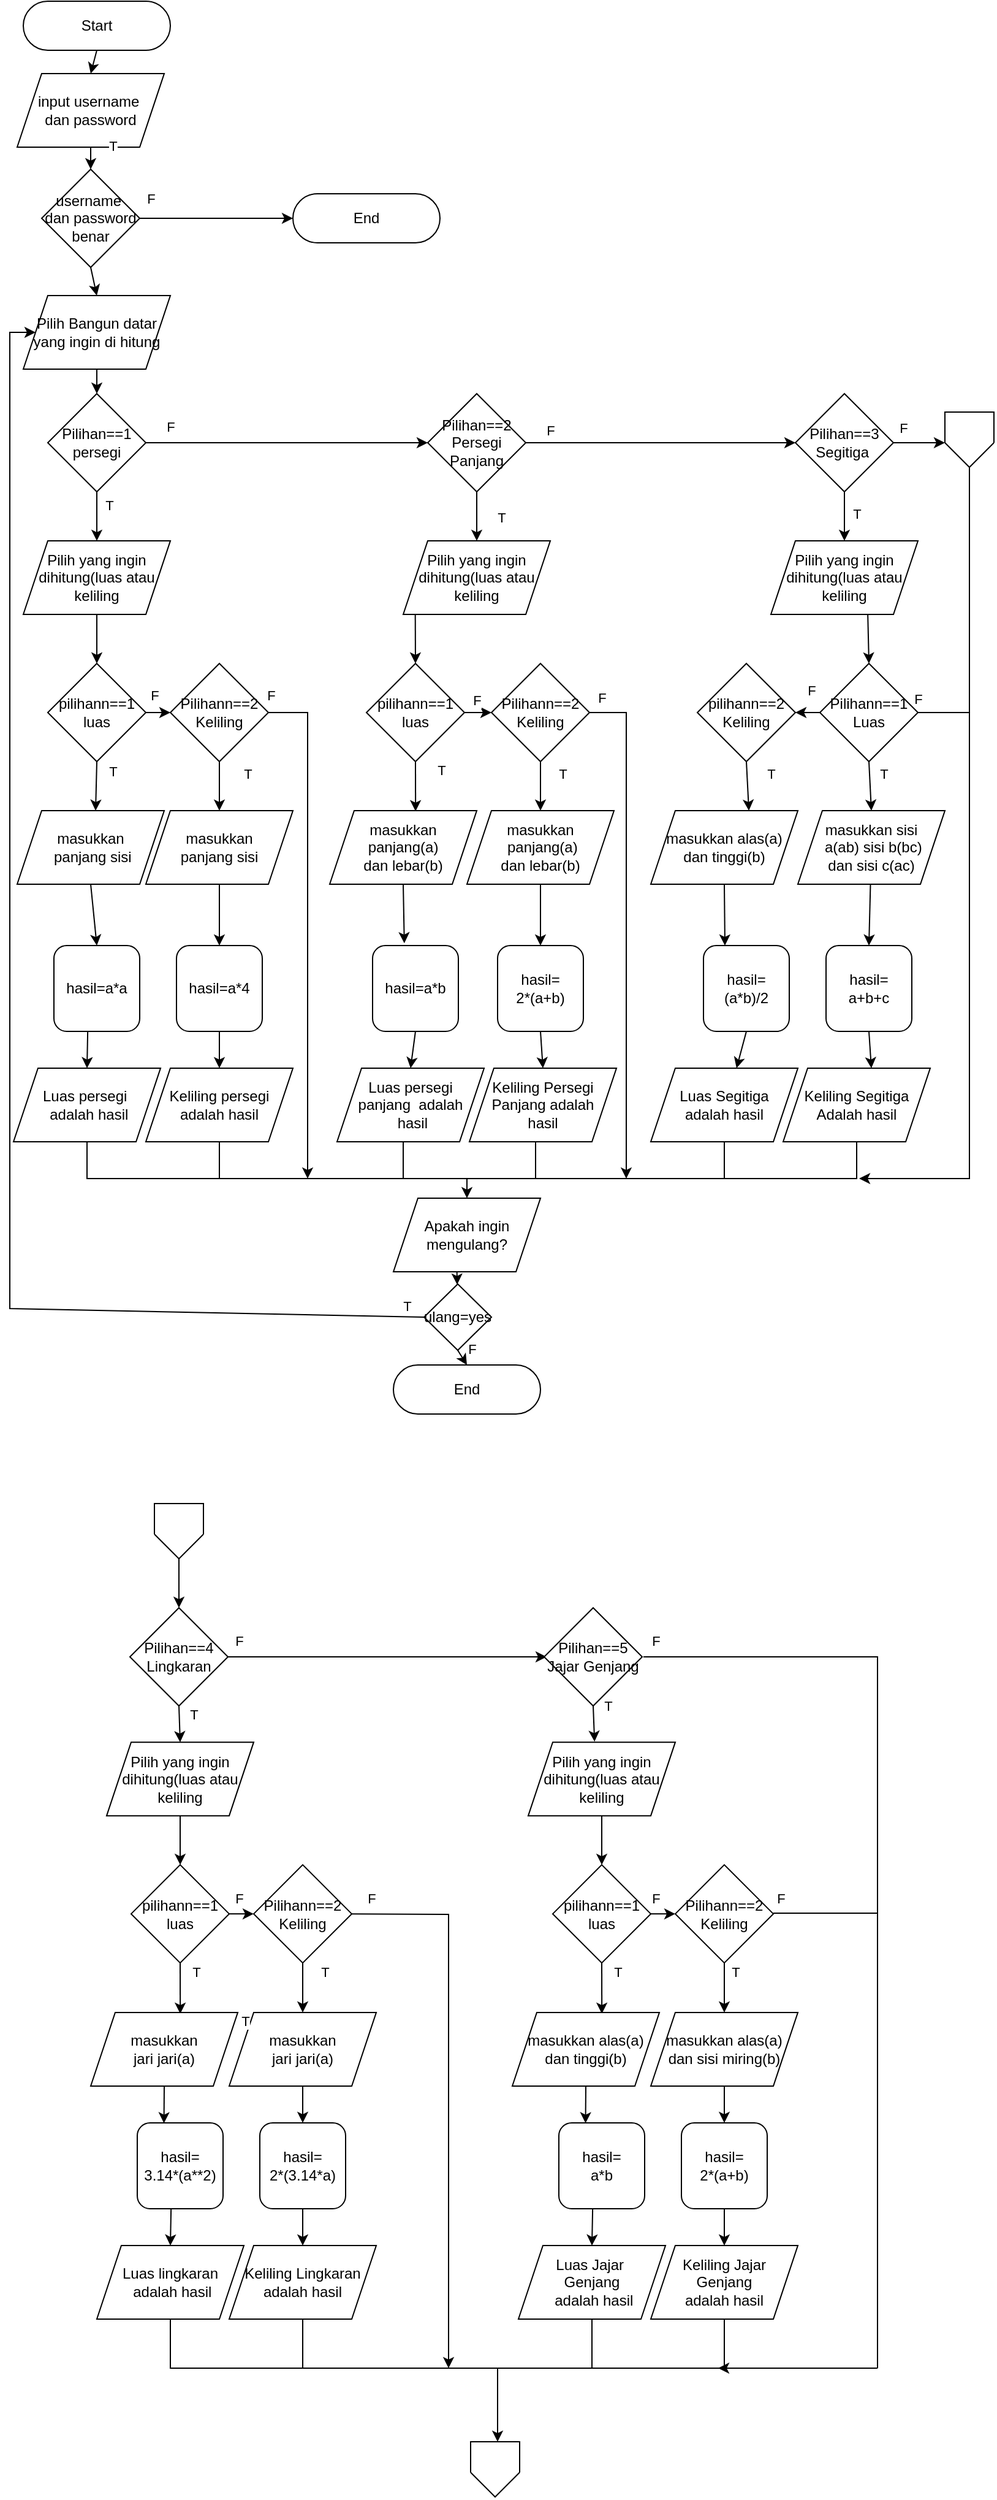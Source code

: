 <mxfile version="24.7.8">
  <diagram id="C5RBs43oDa-KdzZeNtuy" name="Page-1">
    <mxGraphModel dx="1341" dy="704" grid="0" gridSize="10" guides="1" tooltips="1" connect="1" arrows="1" fold="1" page="1" pageScale="1" pageWidth="827" pageHeight="1169" math="0" shadow="0">
      <root>
        <mxCell id="WIyWlLk6GJQsqaUBKTNV-0" />
        <mxCell id="WIyWlLk6GJQsqaUBKTNV-1" parent="WIyWlLk6GJQsqaUBKTNV-0" />
        <mxCell id="Asy0YRrb0a8lyZbgNRUK-3" value="Start" style="rounded=1;whiteSpace=wrap;html=1;direction=east;arcSize=50;" parent="WIyWlLk6GJQsqaUBKTNV-1" vertex="1">
          <mxGeometry x="18" y="10" width="120" height="40" as="geometry" />
        </mxCell>
        <mxCell id="Asy0YRrb0a8lyZbgNRUK-4" value="End" style="rounded=1;whiteSpace=wrap;html=1;arcSize=50;" parent="WIyWlLk6GJQsqaUBKTNV-1" vertex="1">
          <mxGeometry x="320" y="1122" width="120" height="40" as="geometry" />
        </mxCell>
        <mxCell id="Asy0YRrb0a8lyZbgNRUK-7" value="Pilih Bangun datar yang ingin di hitung" style="shape=parallelogram;perimeter=parallelogramPerimeter;whiteSpace=wrap;html=1;fixedSize=1;" parent="WIyWlLk6GJQsqaUBKTNV-1" vertex="1">
          <mxGeometry x="18" y="250" width="120" height="60" as="geometry" />
        </mxCell>
        <mxCell id="Asy0YRrb0a8lyZbgNRUK-18" value="Pilihan==1&lt;div&gt;persegi&lt;/div&gt;" style="rhombus;whiteSpace=wrap;html=1;" parent="WIyWlLk6GJQsqaUBKTNV-1" vertex="1">
          <mxGeometry x="38" y="330" width="80" height="80" as="geometry" />
        </mxCell>
        <mxCell id="Asy0YRrb0a8lyZbgNRUK-20" value="" style="endArrow=classic;html=1;rounded=0;exitX=0.5;exitY=1;exitDx=0;exitDy=0;" parent="WIyWlLk6GJQsqaUBKTNV-1" source="Asy0YRrb0a8lyZbgNRUK-7" target="Asy0YRrb0a8lyZbgNRUK-18" edge="1">
          <mxGeometry width="50" height="50" relative="1" as="geometry">
            <mxPoint x="138" y="360" as="sourcePoint" />
            <mxPoint x="188" y="310" as="targetPoint" />
          </mxGeometry>
        </mxCell>
        <mxCell id="Asy0YRrb0a8lyZbgNRUK-21" value="" style="endArrow=classic;html=1;rounded=0;exitX=1;exitY=0.5;exitDx=0;exitDy=0;entryX=0;entryY=0.5;entryDx=0;entryDy=0;" parent="WIyWlLk6GJQsqaUBKTNV-1" source="Asy0YRrb0a8lyZbgNRUK-18" target="Asy0YRrb0a8lyZbgNRUK-26" edge="1">
          <mxGeometry width="50" height="50" relative="1" as="geometry">
            <mxPoint x="148" y="380" as="sourcePoint" />
            <mxPoint x="178" y="370" as="targetPoint" />
          </mxGeometry>
        </mxCell>
        <mxCell id="Asy0YRrb0a8lyZbgNRUK-23" value="" style="endArrow=classic;html=1;rounded=0;exitX=0.5;exitY=1;exitDx=0;exitDy=0;entryX=0.5;entryY=0;entryDx=0;entryDy=0;" parent="WIyWlLk6GJQsqaUBKTNV-1" source="Asy0YRrb0a8lyZbgNRUK-18" edge="1">
          <mxGeometry width="50" height="50" relative="1" as="geometry">
            <mxPoint x="58" y="480" as="sourcePoint" />
            <mxPoint x="78" y="450" as="targetPoint" />
          </mxGeometry>
        </mxCell>
        <mxCell id="Asy0YRrb0a8lyZbgNRUK-24" value="T" style="edgeLabel;html=1;align=center;verticalAlign=middle;resizable=0;points=[];" parent="Asy0YRrb0a8lyZbgNRUK-23" vertex="1" connectable="0">
          <mxGeometry x="-0.469" y="-1" relative="1" as="geometry">
            <mxPoint x="11" as="offset" />
          </mxGeometry>
        </mxCell>
        <mxCell id="Asy0YRrb0a8lyZbgNRUK-26" value="Pilihan==2 Persegi Panjang" style="rhombus;whiteSpace=wrap;html=1;" parent="WIyWlLk6GJQsqaUBKTNV-1" vertex="1">
          <mxGeometry x="348" y="330" width="80" height="80" as="geometry" />
        </mxCell>
        <mxCell id="Asy0YRrb0a8lyZbgNRUK-27" value="" style="endArrow=classic;html=1;rounded=0;exitX=1;exitY=0.5;exitDx=0;exitDy=0;entryX=0;entryY=0.5;entryDx=0;entryDy=0;" parent="WIyWlLk6GJQsqaUBKTNV-1" source="Asy0YRrb0a8lyZbgNRUK-26" target="Asy0YRrb0a8lyZbgNRUK-28" edge="1">
          <mxGeometry width="50" height="50" relative="1" as="geometry">
            <mxPoint x="158" y="470" as="sourcePoint" />
            <mxPoint x="328" y="360" as="targetPoint" />
          </mxGeometry>
        </mxCell>
        <mxCell id="Asy0YRrb0a8lyZbgNRUK-28" value="Pilihan==3 Segitiga&amp;nbsp;" style="rhombus;whiteSpace=wrap;html=1;" parent="WIyWlLk6GJQsqaUBKTNV-1" vertex="1">
          <mxGeometry x="648" y="330" width="80" height="80" as="geometry" />
        </mxCell>
        <mxCell id="Asy0YRrb0a8lyZbgNRUK-29" value="" style="endArrow=classic;html=1;rounded=0;exitX=1;exitY=0.5;exitDx=0;exitDy=0;" parent="WIyWlLk6GJQsqaUBKTNV-1" source="Asy0YRrb0a8lyZbgNRUK-28" edge="1">
          <mxGeometry width="50" height="50" relative="1" as="geometry">
            <mxPoint x="418" y="369.66" as="sourcePoint" />
            <mxPoint x="770" y="370" as="targetPoint" />
          </mxGeometry>
        </mxCell>
        <mxCell id="Asy0YRrb0a8lyZbgNRUK-37" value="F" style="edgeLabel;html=1;align=center;verticalAlign=middle;resizable=0;points=[];" parent="WIyWlLk6GJQsqaUBKTNV-1" vertex="1" connectable="0">
          <mxGeometry x="448" y="360" as="geometry" />
        </mxCell>
        <mxCell id="Asy0YRrb0a8lyZbgNRUK-57" value="" style="endArrow=none;html=1;rounded=0;" parent="WIyWlLk6GJQsqaUBKTNV-1" edge="1">
          <mxGeometry width="50" height="50" relative="1" as="geometry">
            <mxPoint x="770" y="370" as="sourcePoint" />
            <mxPoint x="810" y="370" as="targetPoint" />
            <Array as="points">
              <mxPoint x="770" y="345" />
              <mxPoint x="810" y="345" />
            </Array>
          </mxGeometry>
        </mxCell>
        <mxCell id="Asy0YRrb0a8lyZbgNRUK-58" value="" style="endArrow=none;html=1;rounded=0;" parent="WIyWlLk6GJQsqaUBKTNV-1" edge="1">
          <mxGeometry width="50" height="50" relative="1" as="geometry">
            <mxPoint x="770" y="370" as="sourcePoint" />
            <mxPoint x="810" y="370" as="targetPoint" />
            <Array as="points">
              <mxPoint x="790" y="390" />
            </Array>
          </mxGeometry>
        </mxCell>
        <mxCell id="Asy0YRrb0a8lyZbgNRUK-61" value="Pilih yang ingin dihitung(luas atau keliling" style="shape=parallelogram;perimeter=parallelogramPerimeter;whiteSpace=wrap;html=1;fixedSize=1;" parent="WIyWlLk6GJQsqaUBKTNV-1" vertex="1">
          <mxGeometry x="18" y="450" width="120" height="60" as="geometry" />
        </mxCell>
        <mxCell id="Asy0YRrb0a8lyZbgNRUK-62" value="pilihann==1&lt;div&gt;luas&lt;/div&gt;" style="rhombus;whiteSpace=wrap;html=1;" parent="WIyWlLk6GJQsqaUBKTNV-1" vertex="1">
          <mxGeometry x="38" y="550" width="80" height="80" as="geometry" />
        </mxCell>
        <mxCell id="Asy0YRrb0a8lyZbgNRUK-63" value="Pilihann==2&lt;div&gt;Keliling&lt;/div&gt;" style="rhombus;whiteSpace=wrap;html=1;" parent="WIyWlLk6GJQsqaUBKTNV-1" vertex="1">
          <mxGeometry x="138" y="550" width="80" height="80" as="geometry" />
        </mxCell>
        <mxCell id="Asy0YRrb0a8lyZbgNRUK-64" value="pilihann==1&lt;div&gt;luas&lt;/div&gt;" style="rhombus;whiteSpace=wrap;html=1;" parent="WIyWlLk6GJQsqaUBKTNV-1" vertex="1">
          <mxGeometry x="298" y="550" width="80" height="80" as="geometry" />
        </mxCell>
        <mxCell id="Asy0YRrb0a8lyZbgNRUK-65" value="Pilihann==2&lt;div&gt;Keliling&lt;/div&gt;" style="rhombus;whiteSpace=wrap;html=1;" parent="WIyWlLk6GJQsqaUBKTNV-1" vertex="1">
          <mxGeometry x="400" y="550" width="80" height="80" as="geometry" />
        </mxCell>
        <mxCell id="Asy0YRrb0a8lyZbgNRUK-66" value="pilihann==2&lt;div&gt;Keliling&lt;/div&gt;" style="rhombus;whiteSpace=wrap;html=1;" parent="WIyWlLk6GJQsqaUBKTNV-1" vertex="1">
          <mxGeometry x="568" y="550" width="80" height="80" as="geometry" />
        </mxCell>
        <mxCell id="Asy0YRrb0a8lyZbgNRUK-67" value="Pilihann==1&lt;div&gt;Luas&lt;/div&gt;" style="rhombus;whiteSpace=wrap;html=1;" parent="WIyWlLk6GJQsqaUBKTNV-1" vertex="1">
          <mxGeometry x="668" y="550" width="80" height="80" as="geometry" />
        </mxCell>
        <mxCell id="Asy0YRrb0a8lyZbgNRUK-69" value="Pilih yang ingin dihitung(luas atau keliling" style="shape=parallelogram;perimeter=parallelogramPerimeter;whiteSpace=wrap;html=1;fixedSize=1;" parent="WIyWlLk6GJQsqaUBKTNV-1" vertex="1">
          <mxGeometry x="628" y="450" width="120" height="60" as="geometry" />
        </mxCell>
        <mxCell id="Asy0YRrb0a8lyZbgNRUK-70" value="Pilih yang ingin dihitung(luas atau keliling" style="shape=parallelogram;perimeter=parallelogramPerimeter;whiteSpace=wrap;html=1;fixedSize=1;" parent="WIyWlLk6GJQsqaUBKTNV-1" vertex="1">
          <mxGeometry x="328" y="450" width="120" height="60" as="geometry" />
        </mxCell>
        <mxCell id="Asy0YRrb0a8lyZbgNRUK-72" value="" style="endArrow=classic;html=1;rounded=0;exitX=0.5;exitY=1;exitDx=0;exitDy=0;entryX=0.5;entryY=0;entryDx=0;entryDy=0;" parent="WIyWlLk6GJQsqaUBKTNV-1" source="Asy0YRrb0a8lyZbgNRUK-26" target="Asy0YRrb0a8lyZbgNRUK-70" edge="1">
          <mxGeometry width="50" height="50" relative="1" as="geometry">
            <mxPoint x="378" y="560" as="sourcePoint" />
            <mxPoint x="428" y="510" as="targetPoint" />
          </mxGeometry>
        </mxCell>
        <mxCell id="Asy0YRrb0a8lyZbgNRUK-73" value="" style="endArrow=classic;html=1;rounded=0;exitX=0.5;exitY=1;exitDx=0;exitDy=0;entryX=0.5;entryY=0;entryDx=0;entryDy=0;" parent="WIyWlLk6GJQsqaUBKTNV-1" source="Asy0YRrb0a8lyZbgNRUK-28" target="Asy0YRrb0a8lyZbgNRUK-69" edge="1">
          <mxGeometry width="50" height="50" relative="1" as="geometry">
            <mxPoint x="578" y="430" as="sourcePoint" />
            <mxPoint x="578" y="470" as="targetPoint" />
          </mxGeometry>
        </mxCell>
        <mxCell id="Asy0YRrb0a8lyZbgNRUK-74" value="" style="endArrow=classic;html=1;rounded=0;exitX=0.5;exitY=1;exitDx=0;exitDy=0;" parent="WIyWlLk6GJQsqaUBKTNV-1" source="Asy0YRrb0a8lyZbgNRUK-61" target="Asy0YRrb0a8lyZbgNRUK-62" edge="1">
          <mxGeometry width="50" height="50" relative="1" as="geometry">
            <mxPoint x="168" y="510" as="sourcePoint" />
            <mxPoint x="398" y="460" as="targetPoint" />
          </mxGeometry>
        </mxCell>
        <mxCell id="Asy0YRrb0a8lyZbgNRUK-75" value="" style="endArrow=classic;html=1;rounded=0;exitX=0.082;exitY=1;exitDx=0;exitDy=0;entryX=0.5;entryY=0;entryDx=0;entryDy=0;exitPerimeter=0;" parent="WIyWlLk6GJQsqaUBKTNV-1" source="Asy0YRrb0a8lyZbgNRUK-70" target="Asy0YRrb0a8lyZbgNRUK-64" edge="1">
          <mxGeometry width="50" height="50" relative="1" as="geometry">
            <mxPoint x="408" y="430" as="sourcePoint" />
            <mxPoint x="408" y="470" as="targetPoint" />
          </mxGeometry>
        </mxCell>
        <mxCell id="Asy0YRrb0a8lyZbgNRUK-76" value="" style="endArrow=classic;html=1;rounded=0;exitX=1;exitY=0.5;exitDx=0;exitDy=0;entryX=0;entryY=0.5;entryDx=0;entryDy=0;" parent="WIyWlLk6GJQsqaUBKTNV-1" source="Asy0YRrb0a8lyZbgNRUK-64" target="Asy0YRrb0a8lyZbgNRUK-65" edge="1">
          <mxGeometry width="50" height="50" relative="1" as="geometry">
            <mxPoint x="398" y="520" as="sourcePoint" />
            <mxPoint x="398" y="560" as="targetPoint" />
          </mxGeometry>
        </mxCell>
        <mxCell id="Asy0YRrb0a8lyZbgNRUK-77" value="" style="endArrow=classic;html=1;rounded=0;entryX=0;entryY=0.5;entryDx=0;entryDy=0;exitX=1;exitY=0.5;exitDx=0;exitDy=0;" parent="WIyWlLk6GJQsqaUBKTNV-1" source="Asy0YRrb0a8lyZbgNRUK-62" target="Asy0YRrb0a8lyZbgNRUK-63" edge="1">
          <mxGeometry width="50" height="50" relative="1" as="geometry">
            <mxPoint x="128" y="590" as="sourcePoint" />
            <mxPoint x="398" y="660" as="targetPoint" />
          </mxGeometry>
        </mxCell>
        <mxCell id="Asy0YRrb0a8lyZbgNRUK-78" value="" style="endArrow=classic;html=1;rounded=0;exitX=0;exitY=0.5;exitDx=0;exitDy=0;entryX=1;entryY=0.5;entryDx=0;entryDy=0;" parent="WIyWlLk6GJQsqaUBKTNV-1" source="Asy0YRrb0a8lyZbgNRUK-67" target="Asy0YRrb0a8lyZbgNRUK-66" edge="1">
          <mxGeometry width="50" height="50" relative="1" as="geometry">
            <mxPoint x="468" y="610" as="sourcePoint" />
            <mxPoint x="618" y="640" as="targetPoint" />
          </mxGeometry>
        </mxCell>
        <mxCell id="Asy0YRrb0a8lyZbgNRUK-79" value="" style="endArrow=classic;html=1;rounded=0;exitX=0.659;exitY=1.004;exitDx=0;exitDy=0;entryX=0.5;entryY=0;entryDx=0;entryDy=0;exitPerimeter=0;" parent="WIyWlLk6GJQsqaUBKTNV-1" source="Asy0YRrb0a8lyZbgNRUK-69" target="Asy0YRrb0a8lyZbgNRUK-67" edge="1">
          <mxGeometry width="50" height="50" relative="1" as="geometry">
            <mxPoint x="398" y="520" as="sourcePoint" />
            <mxPoint x="398" y="560" as="targetPoint" />
          </mxGeometry>
        </mxCell>
        <mxCell id="Asy0YRrb0a8lyZbgNRUK-80" value="F" style="edgeLabel;html=1;align=center;verticalAlign=middle;resizable=0;points=[];" parent="WIyWlLk6GJQsqaUBKTNV-1" vertex="1" connectable="0">
          <mxGeometry x="458" y="370" as="geometry">
            <mxPoint x="278" y="-12" as="offset" />
          </mxGeometry>
        </mxCell>
        <mxCell id="Asy0YRrb0a8lyZbgNRUK-82" value="T" style="edgeLabel;html=1;align=center;verticalAlign=middle;resizable=0;points=[];" parent="WIyWlLk6GJQsqaUBKTNV-1" vertex="1" connectable="0">
          <mxGeometry x="588" y="430.435" as="geometry">
            <mxPoint x="110" y="-3" as="offset" />
          </mxGeometry>
        </mxCell>
        <mxCell id="Asy0YRrb0a8lyZbgNRUK-84" value="T" style="edgeLabel;html=1;align=center;verticalAlign=middle;resizable=0;points=[];" parent="WIyWlLk6GJQsqaUBKTNV-1" vertex="1" connectable="0">
          <mxGeometry x="408" y="430.435" as="geometry" />
        </mxCell>
        <mxCell id="Asy0YRrb0a8lyZbgNRUK-86" value="F" style="edgeLabel;html=1;align=center;verticalAlign=middle;resizable=0;points=[];" parent="WIyWlLk6GJQsqaUBKTNV-1" vertex="1" connectable="0">
          <mxGeometry x="388" y="580" as="geometry" />
        </mxCell>
        <mxCell id="Asy0YRrb0a8lyZbgNRUK-87" value="F" style="edgeLabel;html=1;align=center;verticalAlign=middle;resizable=0;points=[];" parent="WIyWlLk6GJQsqaUBKTNV-1" vertex="1" connectable="0">
          <mxGeometry x="440" y="370" as="geometry">
            <mxPoint x="221" y="202" as="offset" />
          </mxGeometry>
        </mxCell>
        <mxCell id="Asy0YRrb0a8lyZbgNRUK-88" value="F" style="edgeLabel;html=1;align=center;verticalAlign=middle;resizable=0;points=[];" parent="WIyWlLk6GJQsqaUBKTNV-1" vertex="1" connectable="0">
          <mxGeometry x="478" y="390" as="geometry">
            <mxPoint x="-353" y="186" as="offset" />
          </mxGeometry>
        </mxCell>
        <mxCell id="Asy0YRrb0a8lyZbgNRUK-92" value="hasil=a*a" style="rounded=1;whiteSpace=wrap;html=1;" parent="WIyWlLk6GJQsqaUBKTNV-1" vertex="1">
          <mxGeometry x="43" y="780" width="70" height="70" as="geometry" />
        </mxCell>
        <mxCell id="Asy0YRrb0a8lyZbgNRUK-94" value="hasil=a*4" style="rounded=1;whiteSpace=wrap;html=1;" parent="WIyWlLk6GJQsqaUBKTNV-1" vertex="1">
          <mxGeometry x="143" y="780" width="70" height="70" as="geometry" />
        </mxCell>
        <mxCell id="Asy0YRrb0a8lyZbgNRUK-96" value="T" style="edgeLabel;html=1;align=center;verticalAlign=middle;resizable=0;points=[];" parent="WIyWlLk6GJQsqaUBKTNV-1" vertex="1" connectable="0">
          <mxGeometry x="100" y="430.431" as="geometry">
            <mxPoint x="-9" y="207" as="offset" />
          </mxGeometry>
        </mxCell>
        <mxCell id="Asy0YRrb0a8lyZbgNRUK-97" value="" style="endArrow=classic;html=1;rounded=0;exitX=0.5;exitY=1;exitDx=0;exitDy=0;entryX=0.584;entryY=0.008;entryDx=0;entryDy=0;entryPerimeter=0;" parent="WIyWlLk6GJQsqaUBKTNV-1" source="Asy0YRrb0a8lyZbgNRUK-64" target="Asy0YRrb0a8lyZbgNRUK-168" edge="1">
          <mxGeometry width="50" height="50" relative="1" as="geometry">
            <mxPoint x="420" y="600" as="sourcePoint" />
            <mxPoint x="338" y="660" as="targetPoint" />
          </mxGeometry>
        </mxCell>
        <mxCell id="Asy0YRrb0a8lyZbgNRUK-98" value="hasil=&lt;div&gt;a+b+c&lt;/div&gt;" style="rounded=1;whiteSpace=wrap;html=1;" parent="WIyWlLk6GJQsqaUBKTNV-1" vertex="1">
          <mxGeometry x="673" y="780" width="70" height="70" as="geometry" />
        </mxCell>
        <mxCell id="Asy0YRrb0a8lyZbgNRUK-99" value="hasil=&lt;div&gt;(a*b)/2&lt;/div&gt;" style="rounded=1;whiteSpace=wrap;html=1;" parent="WIyWlLk6GJQsqaUBKTNV-1" vertex="1">
          <mxGeometry x="573" y="780" width="70" height="70" as="geometry" />
        </mxCell>
        <mxCell id="Asy0YRrb0a8lyZbgNRUK-100" value="hasil=&lt;div&gt;2*(a+b)&lt;/div&gt;" style="rounded=1;whiteSpace=wrap;html=1;" parent="WIyWlLk6GJQsqaUBKTNV-1" vertex="1">
          <mxGeometry x="405" y="780" width="70" height="70" as="geometry" />
        </mxCell>
        <mxCell id="Asy0YRrb0a8lyZbgNRUK-101" value="hasil=a*b" style="rounded=1;whiteSpace=wrap;html=1;" parent="WIyWlLk6GJQsqaUBKTNV-1" vertex="1">
          <mxGeometry x="303" y="780" width="70" height="70" as="geometry" />
        </mxCell>
        <mxCell id="Asy0YRrb0a8lyZbgNRUK-105" value="T" style="edgeLabel;html=1;align=center;verticalAlign=middle;resizable=0;points=[];" parent="WIyWlLk6GJQsqaUBKTNV-1" vertex="1" connectable="0">
          <mxGeometry x="628" y="640.001" as="geometry" />
        </mxCell>
        <mxCell id="Asy0YRrb0a8lyZbgNRUK-106" value="T" style="edgeLabel;html=1;align=center;verticalAlign=middle;resizable=0;points=[];" parent="WIyWlLk6GJQsqaUBKTNV-1" vertex="1" connectable="0">
          <mxGeometry x="720" y="640.001" as="geometry" />
        </mxCell>
        <mxCell id="Asy0YRrb0a8lyZbgNRUK-107" value="T" style="edgeLabel;html=1;align=center;verticalAlign=middle;resizable=0;points=[];" parent="WIyWlLk6GJQsqaUBKTNV-1" vertex="1" connectable="0">
          <mxGeometry x="458" y="640.001" as="geometry" />
        </mxCell>
        <mxCell id="Asy0YRrb0a8lyZbgNRUK-108" value="T" style="edgeLabel;html=1;align=center;verticalAlign=middle;resizable=0;points=[];" parent="WIyWlLk6GJQsqaUBKTNV-1" vertex="1" connectable="0">
          <mxGeometry x="238" y="680.001" as="geometry">
            <mxPoint x="121" y="-43" as="offset" />
          </mxGeometry>
        </mxCell>
        <mxCell id="Asy0YRrb0a8lyZbgNRUK-110" value="Luas persegi&amp;nbsp;&lt;div&gt;&lt;span style=&quot;background-color: initial;&quot;&gt;&amp;nbsp;adalah hasil&lt;/span&gt;&lt;/div&gt;" style="shape=parallelogram;perimeter=parallelogramPerimeter;whiteSpace=wrap;html=1;fixedSize=1;" parent="WIyWlLk6GJQsqaUBKTNV-1" vertex="1">
          <mxGeometry x="10" y="880" width="120" height="60" as="geometry" />
        </mxCell>
        <mxCell id="Asy0YRrb0a8lyZbgNRUK-111" value="Keliling persegi&lt;div&gt;adalah hasil&lt;/div&gt;" style="shape=parallelogram;perimeter=parallelogramPerimeter;whiteSpace=wrap;html=1;fixedSize=1;" parent="WIyWlLk6GJQsqaUBKTNV-1" vertex="1">
          <mxGeometry x="118" y="880" width="120" height="60" as="geometry" />
        </mxCell>
        <mxCell id="Asy0YRrb0a8lyZbgNRUK-114" value="Luas Segitiga&lt;div&gt;adalah hasil&lt;/div&gt;" style="shape=parallelogram;perimeter=parallelogramPerimeter;whiteSpace=wrap;html=1;fixedSize=1;" parent="WIyWlLk6GJQsqaUBKTNV-1" vertex="1">
          <mxGeometry x="530" y="880" width="120" height="60" as="geometry" />
        </mxCell>
        <mxCell id="Asy0YRrb0a8lyZbgNRUK-115" value="Keliling Segitiga&lt;div&gt;Adalah hasil&lt;/div&gt;" style="shape=parallelogram;perimeter=parallelogramPerimeter;whiteSpace=wrap;html=1;fixedSize=1;" parent="WIyWlLk6GJQsqaUBKTNV-1" vertex="1">
          <mxGeometry x="638" y="880" width="120" height="60" as="geometry" />
        </mxCell>
        <mxCell id="Asy0YRrb0a8lyZbgNRUK-116" value="Luas persegi panjang&amp;nbsp;&lt;span style=&quot;background-color: initial;&quot;&gt;&amp;nbsp;adalah&lt;/span&gt;&lt;div&gt;&lt;span style=&quot;background-color: initial;&quot;&gt;&amp;nbsp;hasil&lt;/span&gt;&lt;/div&gt;" style="shape=parallelogram;perimeter=parallelogramPerimeter;whiteSpace=wrap;html=1;fixedSize=1;" parent="WIyWlLk6GJQsqaUBKTNV-1" vertex="1">
          <mxGeometry x="274" y="880" width="120" height="60" as="geometry" />
        </mxCell>
        <mxCell id="Asy0YRrb0a8lyZbgNRUK-117" value="Keliling Persegi Panjang adalah&lt;div&gt;hasil&lt;/div&gt;" style="shape=parallelogram;perimeter=parallelogramPerimeter;whiteSpace=wrap;html=1;fixedSize=1;" parent="WIyWlLk6GJQsqaUBKTNV-1" vertex="1">
          <mxGeometry x="382" y="880" width="120" height="60" as="geometry" />
        </mxCell>
        <mxCell id="Asy0YRrb0a8lyZbgNRUK-118" value="" style="endArrow=classic;html=1;rounded=0;exitX=0.394;exitY=0.994;exitDx=0;exitDy=0;entryX=0.5;entryY=0;entryDx=0;entryDy=0;exitPerimeter=0;" parent="WIyWlLk6GJQsqaUBKTNV-1" source="Asy0YRrb0a8lyZbgNRUK-92" target="Asy0YRrb0a8lyZbgNRUK-110" edge="1">
          <mxGeometry width="50" height="50" relative="1" as="geometry">
            <mxPoint x="450" y="820" as="sourcePoint" />
            <mxPoint x="500" y="770" as="targetPoint" />
          </mxGeometry>
        </mxCell>
        <mxCell id="Asy0YRrb0a8lyZbgNRUK-119" value="" style="endArrow=classic;html=1;rounded=0;exitX=0.5;exitY=1;exitDx=0;exitDy=0;entryX=0.5;entryY=0;entryDx=0;entryDy=0;" parent="WIyWlLk6GJQsqaUBKTNV-1" source="Asy0YRrb0a8lyZbgNRUK-94" target="Asy0YRrb0a8lyZbgNRUK-111" edge="1">
          <mxGeometry width="50" height="50" relative="1" as="geometry">
            <mxPoint x="150" y="900" as="sourcePoint" />
            <mxPoint x="200" y="850" as="targetPoint" />
          </mxGeometry>
        </mxCell>
        <mxCell id="Asy0YRrb0a8lyZbgNRUK-120" value="" style="endArrow=classic;html=1;rounded=0;exitX=0.5;exitY=1;exitDx=0;exitDy=0;entryX=0.5;entryY=0;entryDx=0;entryDy=0;" parent="WIyWlLk6GJQsqaUBKTNV-1" source="Asy0YRrb0a8lyZbgNRUK-101" target="Asy0YRrb0a8lyZbgNRUK-116" edge="1">
          <mxGeometry width="50" height="50" relative="1" as="geometry">
            <mxPoint x="340" y="900" as="sourcePoint" />
            <mxPoint x="390" y="850" as="targetPoint" />
          </mxGeometry>
        </mxCell>
        <mxCell id="Asy0YRrb0a8lyZbgNRUK-121" value="" style="endArrow=classic;html=1;rounded=0;entryX=0.5;entryY=0;entryDx=0;entryDy=0;exitX=0.5;exitY=1;exitDx=0;exitDy=0;" parent="WIyWlLk6GJQsqaUBKTNV-1" source="Asy0YRrb0a8lyZbgNRUK-100" target="Asy0YRrb0a8lyZbgNRUK-117" edge="1">
          <mxGeometry width="50" height="50" relative="1" as="geometry">
            <mxPoint x="440" y="860" as="sourcePoint" />
            <mxPoint x="430" y="860" as="targetPoint" />
          </mxGeometry>
        </mxCell>
        <mxCell id="Asy0YRrb0a8lyZbgNRUK-122" value="" style="endArrow=classic;html=1;rounded=0;exitX=0.5;exitY=1;exitDx=0;exitDy=0;entryX=0.583;entryY=0;entryDx=0;entryDy=0;entryPerimeter=0;" parent="WIyWlLk6GJQsqaUBKTNV-1" source="Asy0YRrb0a8lyZbgNRUK-99" target="Asy0YRrb0a8lyZbgNRUK-114" edge="1">
          <mxGeometry width="50" height="50" relative="1" as="geometry">
            <mxPoint x="570" y="900" as="sourcePoint" />
            <mxPoint x="620" y="850" as="targetPoint" />
          </mxGeometry>
        </mxCell>
        <mxCell id="Asy0YRrb0a8lyZbgNRUK-123" value="" style="endArrow=classic;html=1;rounded=0;exitX=0.5;exitY=1;exitDx=0;exitDy=0;entryX=0.6;entryY=0;entryDx=0;entryDy=0;entryPerimeter=0;" parent="WIyWlLk6GJQsqaUBKTNV-1" source="Asy0YRrb0a8lyZbgNRUK-98" target="Asy0YRrb0a8lyZbgNRUK-115" edge="1">
          <mxGeometry width="50" height="50" relative="1" as="geometry">
            <mxPoint x="650" y="910" as="sourcePoint" />
            <mxPoint x="700" y="860" as="targetPoint" />
          </mxGeometry>
        </mxCell>
        <mxCell id="Asy0YRrb0a8lyZbgNRUK-124" value="F" style="edgeLabel;html=1;align=center;verticalAlign=middle;resizable=0;points=[];" parent="WIyWlLk6GJQsqaUBKTNV-1" vertex="1" connectable="0">
          <mxGeometry x="458" y="370" as="geometry">
            <mxPoint x="-320" y="-13" as="offset" />
          </mxGeometry>
        </mxCell>
        <mxCell id="Asy0YRrb0a8lyZbgNRUK-125" value="" style="endArrow=none;html=1;rounded=0;entryX=0.5;entryY=1;entryDx=0;entryDy=0;exitX=0.5;exitY=1;exitDx=0;exitDy=0;" parent="WIyWlLk6GJQsqaUBKTNV-1" source="Asy0YRrb0a8lyZbgNRUK-111" target="Asy0YRrb0a8lyZbgNRUK-110" edge="1">
          <mxGeometry width="50" height="50" relative="1" as="geometry">
            <mxPoint x="50" y="1000" as="sourcePoint" />
            <mxPoint x="100" y="950" as="targetPoint" />
            <Array as="points">
              <mxPoint x="178" y="970" />
              <mxPoint x="70" y="970" />
            </Array>
          </mxGeometry>
        </mxCell>
        <mxCell id="Asy0YRrb0a8lyZbgNRUK-126" value="" style="endArrow=none;html=1;rounded=0;entryX=0.5;entryY=1;entryDx=0;entryDy=0;exitX=0.5;exitY=1;exitDx=0;exitDy=0;" parent="WIyWlLk6GJQsqaUBKTNV-1" edge="1">
          <mxGeometry width="50" height="50" relative="1" as="geometry">
            <mxPoint x="436" y="940" as="sourcePoint" />
            <mxPoint x="328" y="940" as="targetPoint" />
            <Array as="points">
              <mxPoint x="436" y="970" />
              <mxPoint x="328" y="970" />
            </Array>
          </mxGeometry>
        </mxCell>
        <mxCell id="Asy0YRrb0a8lyZbgNRUK-127" value="" style="endArrow=none;html=1;rounded=0;entryX=0.5;entryY=1;entryDx=0;entryDy=0;exitX=0.5;exitY=1;exitDx=0;exitDy=0;" parent="WIyWlLk6GJQsqaUBKTNV-1" edge="1">
          <mxGeometry width="50" height="50" relative="1" as="geometry">
            <mxPoint x="698" y="940" as="sourcePoint" />
            <mxPoint x="590" y="940" as="targetPoint" />
            <Array as="points">
              <mxPoint x="698" y="970" />
              <mxPoint x="590" y="970" />
            </Array>
          </mxGeometry>
        </mxCell>
        <mxCell id="Asy0YRrb0a8lyZbgNRUK-134" value="" style="endArrow=none;html=1;rounded=0;entryX=1;entryY=0.5;entryDx=0;entryDy=0;" parent="WIyWlLk6GJQsqaUBKTNV-1" target="Asy0YRrb0a8lyZbgNRUK-67" edge="1">
          <mxGeometry width="50" height="50" relative="1" as="geometry">
            <mxPoint x="790" y="590" as="sourcePoint" />
            <mxPoint x="500" y="660" as="targetPoint" />
          </mxGeometry>
        </mxCell>
        <mxCell id="Asy0YRrb0a8lyZbgNRUK-135" value="" style="endArrow=none;html=1;rounded=0;" parent="WIyWlLk6GJQsqaUBKTNV-1" edge="1">
          <mxGeometry width="50" height="50" relative="1" as="geometry">
            <mxPoint x="740" y="970" as="sourcePoint" />
            <mxPoint x="790" y="390" as="targetPoint" />
            <Array as="points">
              <mxPoint x="790" y="970" />
              <mxPoint x="790" y="850" />
            </Array>
          </mxGeometry>
        </mxCell>
        <mxCell id="Asy0YRrb0a8lyZbgNRUK-136" value="" style="endArrow=none;html=1;rounded=0;exitX=1;exitY=0.5;exitDx=0;exitDy=0;" parent="WIyWlLk6GJQsqaUBKTNV-1" source="Asy0YRrb0a8lyZbgNRUK-65" edge="1">
          <mxGeometry width="50" height="50" relative="1" as="geometry">
            <mxPoint x="430" y="750" as="sourcePoint" />
            <mxPoint x="510" y="850" as="targetPoint" />
            <Array as="points">
              <mxPoint x="510" y="590" />
            </Array>
          </mxGeometry>
        </mxCell>
        <mxCell id="Asy0YRrb0a8lyZbgNRUK-137" value="" style="endArrow=none;html=1;rounded=0;entryX=1;entryY=0.5;entryDx=0;entryDy=0;" parent="WIyWlLk6GJQsqaUBKTNV-1" target="Asy0YRrb0a8lyZbgNRUK-63" edge="1">
          <mxGeometry width="50" height="50" relative="1" as="geometry">
            <mxPoint x="250" y="850" as="sourcePoint" />
            <mxPoint x="220" y="590" as="targetPoint" />
            <Array as="points">
              <mxPoint x="250" y="590" />
            </Array>
          </mxGeometry>
        </mxCell>
        <mxCell id="Asy0YRrb0a8lyZbgNRUK-138" value="" style="endArrow=none;html=1;rounded=0;" parent="WIyWlLk6GJQsqaUBKTNV-1" edge="1">
          <mxGeometry width="50" height="50" relative="1" as="geometry">
            <mxPoint x="170" y="970" as="sourcePoint" />
            <mxPoint x="630" y="970" as="targetPoint" />
          </mxGeometry>
        </mxCell>
        <mxCell id="Asy0YRrb0a8lyZbgNRUK-141" value="" style="endArrow=classic;html=1;rounded=0;" parent="WIyWlLk6GJQsqaUBKTNV-1" target="oxodhZXoyqRUl7IPz9bZ-14" edge="1">
          <mxGeometry width="50" height="50" relative="1" as="geometry">
            <mxPoint x="380" y="970" as="sourcePoint" />
            <mxPoint x="380" y="1030" as="targetPoint" />
          </mxGeometry>
        </mxCell>
        <mxCell id="Asy0YRrb0a8lyZbgNRUK-142" value="" style="endArrow=none;html=1;rounded=0;" parent="WIyWlLk6GJQsqaUBKTNV-1" edge="1">
          <mxGeometry width="50" height="50" relative="1" as="geometry">
            <mxPoint x="125" y="1260" as="sourcePoint" />
            <mxPoint x="165" y="1260" as="targetPoint" />
            <Array as="points">
              <mxPoint x="125" y="1235" />
              <mxPoint x="165" y="1235" />
            </Array>
          </mxGeometry>
        </mxCell>
        <mxCell id="Asy0YRrb0a8lyZbgNRUK-143" value="" style="endArrow=none;html=1;rounded=0;" parent="WIyWlLk6GJQsqaUBKTNV-1" edge="1">
          <mxGeometry width="50" height="50" relative="1" as="geometry">
            <mxPoint x="125" y="1260" as="sourcePoint" />
            <mxPoint x="165" y="1260" as="targetPoint" />
            <Array as="points">
              <mxPoint x="145" y="1280" />
            </Array>
          </mxGeometry>
        </mxCell>
        <mxCell id="Asy0YRrb0a8lyZbgNRUK-144" value="Pilihan==4 Lingkaran" style="rhombus;whiteSpace=wrap;html=1;" parent="WIyWlLk6GJQsqaUBKTNV-1" vertex="1">
          <mxGeometry x="105" y="1320" width="80" height="80" as="geometry" />
        </mxCell>
        <mxCell id="Asy0YRrb0a8lyZbgNRUK-145" value="" style="endArrow=classic;html=1;rounded=0;entryX=0.5;entryY=0;entryDx=0;entryDy=0;" parent="WIyWlLk6GJQsqaUBKTNV-1" target="Asy0YRrb0a8lyZbgNRUK-144" edge="1">
          <mxGeometry width="50" height="50" relative="1" as="geometry">
            <mxPoint x="145" y="1280" as="sourcePoint" />
            <mxPoint x="225" y="1300" as="targetPoint" />
          </mxGeometry>
        </mxCell>
        <mxCell id="Asy0YRrb0a8lyZbgNRUK-146" value="" style="endArrow=classic;html=1;rounded=0;exitX=1;exitY=0.5;exitDx=0;exitDy=0;" parent="WIyWlLk6GJQsqaUBKTNV-1" source="Asy0YRrb0a8lyZbgNRUK-144" edge="1">
          <mxGeometry width="50" height="50" relative="1" as="geometry">
            <mxPoint x="175" y="1350" as="sourcePoint" />
            <mxPoint x="445" y="1360" as="targetPoint" />
          </mxGeometry>
        </mxCell>
        <mxCell id="Asy0YRrb0a8lyZbgNRUK-147" value="Pilihan==5 Jajar Genjang" style="rhombus;whiteSpace=wrap;html=1;" parent="WIyWlLk6GJQsqaUBKTNV-1" vertex="1">
          <mxGeometry x="443" y="1320" width="80" height="80" as="geometry" />
        </mxCell>
        <mxCell id="Asy0YRrb0a8lyZbgNRUK-148" value="Pilih yang ingin dihitung(luas atau keliling" style="shape=parallelogram;perimeter=parallelogramPerimeter;whiteSpace=wrap;html=1;fixedSize=1;" parent="WIyWlLk6GJQsqaUBKTNV-1" vertex="1">
          <mxGeometry x="86" y="1429.57" width="120" height="60" as="geometry" />
        </mxCell>
        <mxCell id="Asy0YRrb0a8lyZbgNRUK-149" value="pilihann==1&lt;div&gt;luas&lt;/div&gt;" style="rhombus;whiteSpace=wrap;html=1;" parent="WIyWlLk6GJQsqaUBKTNV-1" vertex="1">
          <mxGeometry x="106" y="1529.57" width="80" height="80" as="geometry" />
        </mxCell>
        <mxCell id="Asy0YRrb0a8lyZbgNRUK-150" value="Pilihann==2&lt;div&gt;Keliling&lt;/div&gt;" style="rhombus;whiteSpace=wrap;html=1;" parent="WIyWlLk6GJQsqaUBKTNV-1" vertex="1">
          <mxGeometry x="206" y="1529.57" width="80" height="80" as="geometry" />
        </mxCell>
        <mxCell id="Asy0YRrb0a8lyZbgNRUK-151" value="" style="endArrow=classic;html=1;rounded=0;exitX=0.5;exitY=1;exitDx=0;exitDy=0;" parent="WIyWlLk6GJQsqaUBKTNV-1" source="Asy0YRrb0a8lyZbgNRUK-148" target="Asy0YRrb0a8lyZbgNRUK-149" edge="1">
          <mxGeometry width="50" height="50" relative="1" as="geometry">
            <mxPoint x="236" y="1489.57" as="sourcePoint" />
            <mxPoint x="466" y="1439.57" as="targetPoint" />
          </mxGeometry>
        </mxCell>
        <mxCell id="Asy0YRrb0a8lyZbgNRUK-152" value="" style="endArrow=classic;html=1;rounded=0;entryX=0;entryY=0.5;entryDx=0;entryDy=0;exitX=1;exitY=0.5;exitDx=0;exitDy=0;" parent="WIyWlLk6GJQsqaUBKTNV-1" source="Asy0YRrb0a8lyZbgNRUK-149" target="Asy0YRrb0a8lyZbgNRUK-150" edge="1">
          <mxGeometry width="50" height="50" relative="1" as="geometry">
            <mxPoint x="196" y="1569.57" as="sourcePoint" />
            <mxPoint x="466" y="1639.57" as="targetPoint" />
          </mxGeometry>
        </mxCell>
        <mxCell id="Asy0YRrb0a8lyZbgNRUK-153" value="" style="endArrow=classic;html=1;rounded=0;exitX=0.5;exitY=1;exitDx=0;exitDy=0;entryX=0.609;entryY=0.016;entryDx=0;entryDy=0;entryPerimeter=0;" parent="WIyWlLk6GJQsqaUBKTNV-1" source="Asy0YRrb0a8lyZbgNRUK-149" target="Asy0YRrb0a8lyZbgNRUK-193" edge="1">
          <mxGeometry width="50" height="50" relative="1" as="geometry">
            <mxPoint x="378" y="1749.57" as="sourcePoint" />
            <mxPoint x="146" y="1649.57" as="targetPoint" />
          </mxGeometry>
        </mxCell>
        <mxCell id="Asy0YRrb0a8lyZbgNRUK-154" value="hasil=&lt;div&gt;3.14*(a**2)&lt;/div&gt;" style="rounded=1;whiteSpace=wrap;html=1;" parent="WIyWlLk6GJQsqaUBKTNV-1" vertex="1">
          <mxGeometry x="111" y="1740" width="70" height="70" as="geometry" />
        </mxCell>
        <mxCell id="Asy0YRrb0a8lyZbgNRUK-155" value="" style="endArrow=classic;html=1;rounded=0;exitX=0.5;exitY=1;exitDx=0;exitDy=0;entryX=0.5;entryY=0;entryDx=0;entryDy=0;" parent="WIyWlLk6GJQsqaUBKTNV-1" source="Asy0YRrb0a8lyZbgNRUK-150" target="Asy0YRrb0a8lyZbgNRUK-194" edge="1">
          <mxGeometry width="50" height="50" relative="1" as="geometry">
            <mxPoint x="156" y="1619.57" as="sourcePoint" />
            <mxPoint x="198" y="1619.57" as="targetPoint" />
          </mxGeometry>
        </mxCell>
        <mxCell id="Asy0YRrb0a8lyZbgNRUK-156" value="hasil=&lt;div&gt;2*(3.14*a)&lt;/div&gt;" style="rounded=1;whiteSpace=wrap;html=1;" parent="WIyWlLk6GJQsqaUBKTNV-1" vertex="1">
          <mxGeometry x="211" y="1740" width="70" height="70" as="geometry" />
        </mxCell>
        <mxCell id="Asy0YRrb0a8lyZbgNRUK-157" value="T" style="edgeLabel;html=1;align=center;verticalAlign=middle;resizable=0;points=[];" parent="WIyWlLk6GJQsqaUBKTNV-1" vertex="1" connectable="0">
          <mxGeometry x="495" y="1400.001" as="geometry" />
        </mxCell>
        <mxCell id="Asy0YRrb0a8lyZbgNRUK-158" value="T" style="edgeLabel;html=1;align=center;verticalAlign=middle;resizable=0;points=[];" parent="WIyWlLk6GJQsqaUBKTNV-1" vertex="1" connectable="0">
          <mxGeometry x="168" y="1410.001" as="geometry">
            <mxPoint x="-9" y="207" as="offset" />
          </mxGeometry>
        </mxCell>
        <mxCell id="Asy0YRrb0a8lyZbgNRUK-160" value="Luas lingkaran&lt;div&gt;&lt;span style=&quot;background-color: initial;&quot;&gt;&amp;nbsp;adalah hasil&lt;/span&gt;&lt;/div&gt;" style="shape=parallelogram;perimeter=parallelogramPerimeter;whiteSpace=wrap;html=1;fixedSize=1;" parent="WIyWlLk6GJQsqaUBKTNV-1" vertex="1">
          <mxGeometry x="78" y="1840" width="120" height="60" as="geometry" />
        </mxCell>
        <mxCell id="Asy0YRrb0a8lyZbgNRUK-161" value="Keliling Lingkaran&lt;div&gt;adalah hasil&lt;/div&gt;" style="shape=parallelogram;perimeter=parallelogramPerimeter;whiteSpace=wrap;html=1;fixedSize=1;" parent="WIyWlLk6GJQsqaUBKTNV-1" vertex="1">
          <mxGeometry x="186" y="1840" width="120" height="60" as="geometry" />
        </mxCell>
        <mxCell id="Asy0YRrb0a8lyZbgNRUK-162" value="" style="endArrow=classic;html=1;rounded=0;exitX=0.394;exitY=0.994;exitDx=0;exitDy=0;entryX=0.5;entryY=0;entryDx=0;entryDy=0;exitPerimeter=0;" parent="WIyWlLk6GJQsqaUBKTNV-1" source="Asy0YRrb0a8lyZbgNRUK-154" target="Asy0YRrb0a8lyZbgNRUK-160" edge="1">
          <mxGeometry width="50" height="50" relative="1" as="geometry">
            <mxPoint x="518" y="1780" as="sourcePoint" />
            <mxPoint x="568" y="1730" as="targetPoint" />
          </mxGeometry>
        </mxCell>
        <mxCell id="Asy0YRrb0a8lyZbgNRUK-163" value="" style="endArrow=classic;html=1;rounded=0;exitX=0.5;exitY=1;exitDx=0;exitDy=0;entryX=0.5;entryY=0;entryDx=0;entryDy=0;" parent="WIyWlLk6GJQsqaUBKTNV-1" source="Asy0YRrb0a8lyZbgNRUK-156" target="Asy0YRrb0a8lyZbgNRUK-161" edge="1">
          <mxGeometry width="50" height="50" relative="1" as="geometry">
            <mxPoint x="218" y="1860" as="sourcePoint" />
            <mxPoint x="268" y="1810" as="targetPoint" />
          </mxGeometry>
        </mxCell>
        <mxCell id="Asy0YRrb0a8lyZbgNRUK-164" value="" style="endArrow=classic;html=1;rounded=0;exitX=0.5;exitY=1;exitDx=0;exitDy=0;entryX=0.5;entryY=0;entryDx=0;entryDy=0;" parent="WIyWlLk6GJQsqaUBKTNV-1" source="Asy0YRrb0a8lyZbgNRUK-144" target="Asy0YRrb0a8lyZbgNRUK-148" edge="1">
          <mxGeometry width="50" height="50" relative="1" as="geometry">
            <mxPoint x="205" y="1500" as="sourcePoint" />
            <mxPoint x="255" y="1450" as="targetPoint" />
          </mxGeometry>
        </mxCell>
        <mxCell id="Asy0YRrb0a8lyZbgNRUK-168" value="masukkan&lt;div&gt;panjang(a)&lt;/div&gt;&lt;div&gt;dan lebar(b)&lt;/div&gt;" style="shape=parallelogram;perimeter=parallelogramPerimeter;whiteSpace=wrap;html=1;fixedSize=1;" parent="WIyWlLk6GJQsqaUBKTNV-1" vertex="1">
          <mxGeometry x="268" y="670" width="120" height="60" as="geometry" />
        </mxCell>
        <mxCell id="Asy0YRrb0a8lyZbgNRUK-169" value="masukkan&lt;div&gt;panjang sisi&lt;/div&gt;" style="shape=parallelogram;perimeter=parallelogramPerimeter;whiteSpace=wrap;html=1;fixedSize=1;" parent="WIyWlLk6GJQsqaUBKTNV-1" vertex="1">
          <mxGeometry x="118" y="670" width="120" height="60" as="geometry" />
        </mxCell>
        <mxCell id="Asy0YRrb0a8lyZbgNRUK-170" value="masukkan&lt;div&gt;&amp;nbsp;panjang sisi&lt;/div&gt;" style="shape=parallelogram;perimeter=parallelogramPerimeter;whiteSpace=wrap;html=1;fixedSize=1;" parent="WIyWlLk6GJQsqaUBKTNV-1" vertex="1">
          <mxGeometry x="13" y="670" width="120" height="60" as="geometry" />
        </mxCell>
        <mxCell id="Asy0YRrb0a8lyZbgNRUK-171" value="masukkan&lt;div&gt;&amp;nbsp;panjang(a)&lt;/div&gt;&lt;div&gt;dan lebar(b)&lt;/div&gt;" style="shape=parallelogram;perimeter=parallelogramPerimeter;whiteSpace=wrap;html=1;fixedSize=1;" parent="WIyWlLk6GJQsqaUBKTNV-1" vertex="1">
          <mxGeometry x="380" y="670" width="120" height="60" as="geometry" />
        </mxCell>
        <mxCell id="Asy0YRrb0a8lyZbgNRUK-172" value="masukkan sisi&lt;div&gt;&amp;nbsp;a(ab) sisi b(bc)&lt;/div&gt;&lt;div&gt;dan sisi c(ac)&lt;/div&gt;" style="shape=parallelogram;perimeter=parallelogramPerimeter;whiteSpace=wrap;html=1;fixedSize=1;" parent="WIyWlLk6GJQsqaUBKTNV-1" vertex="1">
          <mxGeometry x="650" y="670" width="120" height="60" as="geometry" />
        </mxCell>
        <mxCell id="Asy0YRrb0a8lyZbgNRUK-173" value="masukkan alas(a)&lt;div&gt;dan tinggi(b)&lt;/div&gt;" style="shape=parallelogram;perimeter=parallelogramPerimeter;whiteSpace=wrap;html=1;fixedSize=1;" parent="WIyWlLk6GJQsqaUBKTNV-1" vertex="1">
          <mxGeometry x="530" y="670" width="120" height="60" as="geometry" />
        </mxCell>
        <mxCell id="Asy0YRrb0a8lyZbgNRUK-174" value="" style="endArrow=classic;html=1;rounded=0;entryX=0.667;entryY=0;entryDx=0;entryDy=0;entryPerimeter=0;exitX=0.5;exitY=1;exitDx=0;exitDy=0;" parent="WIyWlLk6GJQsqaUBKTNV-1" source="Asy0YRrb0a8lyZbgNRUK-66" target="Asy0YRrb0a8lyZbgNRUK-173" edge="1">
          <mxGeometry width="50" height="50" relative="1" as="geometry">
            <mxPoint x="580" y="610" as="sourcePoint" />
            <mxPoint x="630" y="560" as="targetPoint" />
          </mxGeometry>
        </mxCell>
        <mxCell id="Asy0YRrb0a8lyZbgNRUK-175" value="" style="endArrow=classic;html=1;rounded=0;exitX=0.5;exitY=1;exitDx=0;exitDy=0;entryX=0.5;entryY=0;entryDx=0;entryDy=0;" parent="WIyWlLk6GJQsqaUBKTNV-1" source="Asy0YRrb0a8lyZbgNRUK-65" target="Asy0YRrb0a8lyZbgNRUK-171" edge="1">
          <mxGeometry width="50" height="50" relative="1" as="geometry">
            <mxPoint x="348" y="640" as="sourcePoint" />
            <mxPoint x="348" y="678" as="targetPoint" />
          </mxGeometry>
        </mxCell>
        <mxCell id="Asy0YRrb0a8lyZbgNRUK-176" value="" style="endArrow=classic;html=1;rounded=0;exitX=0.5;exitY=1;exitDx=0;exitDy=0;entryX=0.5;entryY=0;entryDx=0;entryDy=0;" parent="WIyWlLk6GJQsqaUBKTNV-1" source="Asy0YRrb0a8lyZbgNRUK-63" target="Asy0YRrb0a8lyZbgNRUK-169" edge="1">
          <mxGeometry width="50" height="50" relative="1" as="geometry">
            <mxPoint x="150" y="670" as="sourcePoint" />
            <mxPoint x="200" y="620" as="targetPoint" />
          </mxGeometry>
        </mxCell>
        <mxCell id="Asy0YRrb0a8lyZbgNRUK-177" value="" style="endArrow=classic;html=1;rounded=0;exitX=0.5;exitY=1;exitDx=0;exitDy=0;" parent="WIyWlLk6GJQsqaUBKTNV-1" source="Asy0YRrb0a8lyZbgNRUK-62" edge="1">
          <mxGeometry width="50" height="50" relative="1" as="geometry">
            <mxPoint x="150" y="670" as="sourcePoint" />
            <mxPoint x="77" y="670" as="targetPoint" />
          </mxGeometry>
        </mxCell>
        <mxCell id="Asy0YRrb0a8lyZbgNRUK-178" value="F" style="edgeLabel;html=1;align=center;verticalAlign=middle;resizable=0;points=[];" parent="WIyWlLk6GJQsqaUBKTNV-1" vertex="1" connectable="0">
          <mxGeometry x="573" y="390" as="geometry">
            <mxPoint x="-353" y="186" as="offset" />
          </mxGeometry>
        </mxCell>
        <mxCell id="Asy0YRrb0a8lyZbgNRUK-180" value="F" style="edgeLabel;html=1;align=center;verticalAlign=middle;resizable=0;points=[];" parent="WIyWlLk6GJQsqaUBKTNV-1" vertex="1" connectable="0">
          <mxGeometry x="398" y="590" as="geometry">
            <mxPoint x="92" y="-12" as="offset" />
          </mxGeometry>
        </mxCell>
        <mxCell id="Asy0YRrb0a8lyZbgNRUK-181" value="F" style="edgeLabel;html=1;align=center;verticalAlign=middle;resizable=0;points=[];" parent="WIyWlLk6GJQsqaUBKTNV-1" vertex="1" connectable="0">
          <mxGeometry x="408" y="600" as="geometry">
            <mxPoint x="340" y="-21" as="offset" />
          </mxGeometry>
        </mxCell>
        <mxCell id="Asy0YRrb0a8lyZbgNRUK-182" value="" style="endArrow=classic;html=1;rounded=0;exitX=0.5;exitY=1;exitDx=0;exitDy=0;entryX=0.5;entryY=0;entryDx=0;entryDy=0;" parent="WIyWlLk6GJQsqaUBKTNV-1" source="Asy0YRrb0a8lyZbgNRUK-67" target="Asy0YRrb0a8lyZbgNRUK-172" edge="1">
          <mxGeometry width="50" height="50" relative="1" as="geometry">
            <mxPoint x="540" y="630" as="sourcePoint" />
            <mxPoint x="590" y="580" as="targetPoint" />
          </mxGeometry>
        </mxCell>
        <mxCell id="Asy0YRrb0a8lyZbgNRUK-183" value="T" style="edgeLabel;html=1;align=center;verticalAlign=middle;resizable=0;points=[];" parent="WIyWlLk6GJQsqaUBKTNV-1" vertex="1" connectable="0">
          <mxGeometry x="730" y="650.001" as="geometry">
            <mxPoint x="-529" y="-10" as="offset" />
          </mxGeometry>
        </mxCell>
        <mxCell id="Asy0YRrb0a8lyZbgNRUK-184" value="" style="endArrow=classic;html=1;rounded=0;entryX=0.5;entryY=0;entryDx=0;entryDy=0;" parent="WIyWlLk6GJQsqaUBKTNV-1" source="Asy0YRrb0a8lyZbgNRUK-172" target="Asy0YRrb0a8lyZbgNRUK-98" edge="1">
          <mxGeometry width="50" height="50" relative="1" as="geometry">
            <mxPoint x="560" y="700" as="sourcePoint" />
            <mxPoint x="610" y="650" as="targetPoint" />
          </mxGeometry>
        </mxCell>
        <mxCell id="Asy0YRrb0a8lyZbgNRUK-185" value="" style="endArrow=classic;html=1;rounded=0;entryX=0.25;entryY=0;entryDx=0;entryDy=0;exitX=0.5;exitY=1;exitDx=0;exitDy=0;" parent="WIyWlLk6GJQsqaUBKTNV-1" source="Asy0YRrb0a8lyZbgNRUK-173" target="Asy0YRrb0a8lyZbgNRUK-99" edge="1">
          <mxGeometry width="50" height="50" relative="1" as="geometry">
            <mxPoint x="719" y="740" as="sourcePoint" />
            <mxPoint x="718" y="790" as="targetPoint" />
          </mxGeometry>
        </mxCell>
        <mxCell id="Asy0YRrb0a8lyZbgNRUK-186" value="" style="endArrow=classic;html=1;rounded=0;exitX=0.5;exitY=1;exitDx=0;exitDy=0;entryX=0.5;entryY=0;entryDx=0;entryDy=0;" parent="WIyWlLk6GJQsqaUBKTNV-1" source="Asy0YRrb0a8lyZbgNRUK-171" target="Asy0YRrb0a8lyZbgNRUK-100" edge="1">
          <mxGeometry width="50" height="50" relative="1" as="geometry">
            <mxPoint x="400" y="790" as="sourcePoint" />
            <mxPoint x="450" y="740" as="targetPoint" />
          </mxGeometry>
        </mxCell>
        <mxCell id="Asy0YRrb0a8lyZbgNRUK-187" value="" style="endArrow=classic;html=1;rounded=0;exitX=0.5;exitY=1;exitDx=0;exitDy=0;entryX=0.37;entryY=-0.027;entryDx=0;entryDy=0;entryPerimeter=0;" parent="WIyWlLk6GJQsqaUBKTNV-1" source="Asy0YRrb0a8lyZbgNRUK-168" target="Asy0YRrb0a8lyZbgNRUK-101" edge="1">
          <mxGeometry width="50" height="50" relative="1" as="geometry">
            <mxPoint x="450" y="740" as="sourcePoint" />
            <mxPoint x="450" y="790" as="targetPoint" />
          </mxGeometry>
        </mxCell>
        <mxCell id="Asy0YRrb0a8lyZbgNRUK-188" value="" style="endArrow=classic;html=1;rounded=0;entryX=0.5;entryY=0;entryDx=0;entryDy=0;exitX=0.5;exitY=1;exitDx=0;exitDy=0;" parent="WIyWlLk6GJQsqaUBKTNV-1" source="Asy0YRrb0a8lyZbgNRUK-169" target="Asy0YRrb0a8lyZbgNRUK-94" edge="1">
          <mxGeometry width="50" height="50" relative="1" as="geometry">
            <mxPoint x="120" y="720" as="sourcePoint" />
            <mxPoint x="170" y="670" as="targetPoint" />
          </mxGeometry>
        </mxCell>
        <mxCell id="Asy0YRrb0a8lyZbgNRUK-189" value="" style="endArrow=classic;html=1;rounded=0;entryX=0.5;entryY=0;entryDx=0;entryDy=0;exitX=0.5;exitY=1;exitDx=0;exitDy=0;" parent="WIyWlLk6GJQsqaUBKTNV-1" source="Asy0YRrb0a8lyZbgNRUK-170" target="Asy0YRrb0a8lyZbgNRUK-92" edge="1">
          <mxGeometry width="50" height="50" relative="1" as="geometry">
            <mxPoint x="188" y="740" as="sourcePoint" />
            <mxPoint x="188" y="790" as="targetPoint" />
          </mxGeometry>
        </mxCell>
        <mxCell id="Asy0YRrb0a8lyZbgNRUK-190" value="" style="endArrow=classic;html=1;rounded=0;" parent="WIyWlLk6GJQsqaUBKTNV-1" edge="1">
          <mxGeometry width="50" height="50" relative="1" as="geometry">
            <mxPoint x="250" y="850" as="sourcePoint" />
            <mxPoint x="250" y="970" as="targetPoint" />
          </mxGeometry>
        </mxCell>
        <mxCell id="Asy0YRrb0a8lyZbgNRUK-191" value="" style="endArrow=classic;html=1;rounded=0;" parent="WIyWlLk6GJQsqaUBKTNV-1" edge="1">
          <mxGeometry width="50" height="50" relative="1" as="geometry">
            <mxPoint x="510" y="850" as="sourcePoint" />
            <mxPoint x="510" y="970" as="targetPoint" />
          </mxGeometry>
        </mxCell>
        <mxCell id="Asy0YRrb0a8lyZbgNRUK-192" value="" style="endArrow=classic;html=1;rounded=0;" parent="WIyWlLk6GJQsqaUBKTNV-1" edge="1">
          <mxGeometry width="50" height="50" relative="1" as="geometry">
            <mxPoint x="750" y="970" as="sourcePoint" />
            <mxPoint x="700" y="970" as="targetPoint" />
          </mxGeometry>
        </mxCell>
        <mxCell id="Asy0YRrb0a8lyZbgNRUK-193" value="masukkan&lt;div&gt;jari jari(a)&lt;/div&gt;" style="shape=parallelogram;perimeter=parallelogramPerimeter;whiteSpace=wrap;html=1;fixedSize=1;" parent="WIyWlLk6GJQsqaUBKTNV-1" vertex="1">
          <mxGeometry x="73" y="1650" width="120" height="60" as="geometry" />
        </mxCell>
        <mxCell id="Asy0YRrb0a8lyZbgNRUK-194" value="masukkan&lt;div&gt;jari jari(a)&lt;/div&gt;" style="shape=parallelogram;perimeter=parallelogramPerimeter;whiteSpace=wrap;html=1;fixedSize=1;" parent="WIyWlLk6GJQsqaUBKTNV-1" vertex="1">
          <mxGeometry x="186" y="1650" width="120" height="60" as="geometry" />
        </mxCell>
        <mxCell id="Asy0YRrb0a8lyZbgNRUK-195" value="" style="endArrow=classic;html=1;rounded=0;exitX=0.5;exitY=1;exitDx=0;exitDy=0;entryX=0.311;entryY=0.004;entryDx=0;entryDy=0;entryPerimeter=0;" parent="WIyWlLk6GJQsqaUBKTNV-1" source="Asy0YRrb0a8lyZbgNRUK-193" target="Asy0YRrb0a8lyZbgNRUK-154" edge="1">
          <mxGeometry width="50" height="50" relative="1" as="geometry">
            <mxPoint x="265" y="1760" as="sourcePoint" />
            <mxPoint x="315" y="1710" as="targetPoint" />
          </mxGeometry>
        </mxCell>
        <mxCell id="Asy0YRrb0a8lyZbgNRUK-197" value="" style="endArrow=classic;html=1;rounded=0;exitX=0.5;exitY=1;exitDx=0;exitDy=0;entryX=0.5;entryY=0;entryDx=0;entryDy=0;" parent="WIyWlLk6GJQsqaUBKTNV-1" source="Asy0YRrb0a8lyZbgNRUK-194" target="Asy0YRrb0a8lyZbgNRUK-156" edge="1">
          <mxGeometry width="50" height="50" relative="1" as="geometry">
            <mxPoint x="195" y="1770" as="sourcePoint" />
            <mxPoint x="245" y="1720" as="targetPoint" />
          </mxGeometry>
        </mxCell>
        <mxCell id="Asy0YRrb0a8lyZbgNRUK-198" value="Pilih yang ingin dihitung(luas atau keliling" style="shape=parallelogram;perimeter=parallelogramPerimeter;whiteSpace=wrap;html=1;fixedSize=1;" parent="WIyWlLk6GJQsqaUBKTNV-1" vertex="1">
          <mxGeometry x="430" y="1429.57" width="120" height="60" as="geometry" />
        </mxCell>
        <mxCell id="Asy0YRrb0a8lyZbgNRUK-199" value="pilihann==1&lt;div&gt;luas&lt;/div&gt;" style="rhombus;whiteSpace=wrap;html=1;" parent="WIyWlLk6GJQsqaUBKTNV-1" vertex="1">
          <mxGeometry x="450" y="1529.57" width="80" height="80" as="geometry" />
        </mxCell>
        <mxCell id="Asy0YRrb0a8lyZbgNRUK-200" value="Pilihann==2&lt;div&gt;Keliling&lt;/div&gt;" style="rhombus;whiteSpace=wrap;html=1;" parent="WIyWlLk6GJQsqaUBKTNV-1" vertex="1">
          <mxGeometry x="550" y="1529.57" width="80" height="80" as="geometry" />
        </mxCell>
        <mxCell id="Asy0YRrb0a8lyZbgNRUK-201" value="" style="endArrow=classic;html=1;rounded=0;exitX=0.5;exitY=1;exitDx=0;exitDy=0;" parent="WIyWlLk6GJQsqaUBKTNV-1" source="Asy0YRrb0a8lyZbgNRUK-198" target="Asy0YRrb0a8lyZbgNRUK-199" edge="1">
          <mxGeometry width="50" height="50" relative="1" as="geometry">
            <mxPoint x="580" y="1489.57" as="sourcePoint" />
            <mxPoint x="810" y="1439.57" as="targetPoint" />
          </mxGeometry>
        </mxCell>
        <mxCell id="Asy0YRrb0a8lyZbgNRUK-202" value="" style="endArrow=classic;html=1;rounded=0;entryX=0;entryY=0.5;entryDx=0;entryDy=0;exitX=1;exitY=0.5;exitDx=0;exitDy=0;" parent="WIyWlLk6GJQsqaUBKTNV-1" source="Asy0YRrb0a8lyZbgNRUK-199" target="Asy0YRrb0a8lyZbgNRUK-200" edge="1">
          <mxGeometry width="50" height="50" relative="1" as="geometry">
            <mxPoint x="540" y="1569.57" as="sourcePoint" />
            <mxPoint x="810" y="1639.57" as="targetPoint" />
          </mxGeometry>
        </mxCell>
        <mxCell id="Asy0YRrb0a8lyZbgNRUK-203" value="" style="endArrow=classic;html=1;rounded=0;exitX=0.5;exitY=1;exitDx=0;exitDy=0;entryX=0.609;entryY=0.016;entryDx=0;entryDy=0;entryPerimeter=0;" parent="WIyWlLk6GJQsqaUBKTNV-1" source="Asy0YRrb0a8lyZbgNRUK-199" target="Asy0YRrb0a8lyZbgNRUK-215" edge="1">
          <mxGeometry width="50" height="50" relative="1" as="geometry">
            <mxPoint x="722" y="1749.57" as="sourcePoint" />
            <mxPoint x="490" y="1649.57" as="targetPoint" />
          </mxGeometry>
        </mxCell>
        <mxCell id="Asy0YRrb0a8lyZbgNRUK-204" value="hasil=&lt;div&gt;a*b&lt;/div&gt;" style="rounded=1;whiteSpace=wrap;html=1;" parent="WIyWlLk6GJQsqaUBKTNV-1" vertex="1">
          <mxGeometry x="455" y="1740" width="70" height="70" as="geometry" />
        </mxCell>
        <mxCell id="Asy0YRrb0a8lyZbgNRUK-205" value="" style="endArrow=classic;html=1;rounded=0;exitX=0.5;exitY=1;exitDx=0;exitDy=0;entryX=0.5;entryY=0;entryDx=0;entryDy=0;" parent="WIyWlLk6GJQsqaUBKTNV-1" source="Asy0YRrb0a8lyZbgNRUK-200" target="Asy0YRrb0a8lyZbgNRUK-216" edge="1">
          <mxGeometry width="50" height="50" relative="1" as="geometry">
            <mxPoint x="500" y="1619.57" as="sourcePoint" />
            <mxPoint x="542" y="1619.57" as="targetPoint" />
          </mxGeometry>
        </mxCell>
        <mxCell id="Asy0YRrb0a8lyZbgNRUK-206" value="hasil=&lt;div&gt;2*(a+b)&lt;/div&gt;" style="rounded=1;whiteSpace=wrap;html=1;" parent="WIyWlLk6GJQsqaUBKTNV-1" vertex="1">
          <mxGeometry x="555" y="1740" width="70" height="70" as="geometry" />
        </mxCell>
        <mxCell id="Asy0YRrb0a8lyZbgNRUK-208" value="T" style="edgeLabel;html=1;align=center;verticalAlign=middle;resizable=0;points=[];" parent="WIyWlLk6GJQsqaUBKTNV-1" vertex="1" connectable="0">
          <mxGeometry x="512" y="1410.001" as="geometry">
            <mxPoint x="-9" y="207" as="offset" />
          </mxGeometry>
        </mxCell>
        <mxCell id="Asy0YRrb0a8lyZbgNRUK-209" value="F" style="edgeLabel;html=1;align=center;verticalAlign=middle;resizable=0;points=[];" parent="WIyWlLk6GJQsqaUBKTNV-1" vertex="1" connectable="0">
          <mxGeometry x="73" y="1390.001" as="geometry">
            <mxPoint x="121" y="-43" as="offset" />
          </mxGeometry>
        </mxCell>
        <mxCell id="Asy0YRrb0a8lyZbgNRUK-210" value="Luas Jajar&amp;nbsp;&lt;div&gt;Genjang&lt;div&gt;&lt;span style=&quot;background-color: initial;&quot;&gt;&amp;nbsp;adalah hasil&lt;/span&gt;&lt;/div&gt;&lt;/div&gt;" style="shape=parallelogram;perimeter=parallelogramPerimeter;whiteSpace=wrap;html=1;fixedSize=1;" parent="WIyWlLk6GJQsqaUBKTNV-1" vertex="1">
          <mxGeometry x="422" y="1840" width="120" height="60" as="geometry" />
        </mxCell>
        <mxCell id="Asy0YRrb0a8lyZbgNRUK-211" value="Keliling Jajar&lt;div&gt;Genjang&lt;br&gt;&lt;div&gt;adalah hasil&lt;/div&gt;&lt;/div&gt;" style="shape=parallelogram;perimeter=parallelogramPerimeter;whiteSpace=wrap;html=1;fixedSize=1;" parent="WIyWlLk6GJQsqaUBKTNV-1" vertex="1">
          <mxGeometry x="530" y="1840" width="120" height="60" as="geometry" />
        </mxCell>
        <mxCell id="Asy0YRrb0a8lyZbgNRUK-212" value="" style="endArrow=classic;html=1;rounded=0;exitX=0.394;exitY=0.994;exitDx=0;exitDy=0;entryX=0.5;entryY=0;entryDx=0;entryDy=0;exitPerimeter=0;" parent="WIyWlLk6GJQsqaUBKTNV-1" source="Asy0YRrb0a8lyZbgNRUK-204" target="Asy0YRrb0a8lyZbgNRUK-210" edge="1">
          <mxGeometry width="50" height="50" relative="1" as="geometry">
            <mxPoint x="862" y="1780" as="sourcePoint" />
            <mxPoint x="912" y="1730" as="targetPoint" />
          </mxGeometry>
        </mxCell>
        <mxCell id="Asy0YRrb0a8lyZbgNRUK-213" value="" style="endArrow=classic;html=1;rounded=0;exitX=0.5;exitY=1;exitDx=0;exitDy=0;entryX=0.5;entryY=0;entryDx=0;entryDy=0;" parent="WIyWlLk6GJQsqaUBKTNV-1" source="Asy0YRrb0a8lyZbgNRUK-206" target="Asy0YRrb0a8lyZbgNRUK-211" edge="1">
          <mxGeometry width="50" height="50" relative="1" as="geometry">
            <mxPoint x="562" y="1860" as="sourcePoint" />
            <mxPoint x="612" y="1810" as="targetPoint" />
          </mxGeometry>
        </mxCell>
        <mxCell id="Asy0YRrb0a8lyZbgNRUK-214" value="" style="endArrow=classic;html=1;rounded=0;exitX=0.5;exitY=1;exitDx=0;exitDy=0;entryX=0.451;entryY=-0.007;entryDx=0;entryDy=0;entryPerimeter=0;" parent="WIyWlLk6GJQsqaUBKTNV-1" source="Asy0YRrb0a8lyZbgNRUK-147" target="Asy0YRrb0a8lyZbgNRUK-198" edge="1">
          <mxGeometry width="50" height="50" relative="1" as="geometry">
            <mxPoint x="492.0" y="1400" as="sourcePoint" />
            <mxPoint x="599" y="1450" as="targetPoint" />
          </mxGeometry>
        </mxCell>
        <mxCell id="Asy0YRrb0a8lyZbgNRUK-215" value="masukkan alas(a)&lt;div&gt;dan tinggi(b)&lt;/div&gt;" style="shape=parallelogram;perimeter=parallelogramPerimeter;whiteSpace=wrap;html=1;fixedSize=1;" parent="WIyWlLk6GJQsqaUBKTNV-1" vertex="1">
          <mxGeometry x="417" y="1650" width="120" height="60" as="geometry" />
        </mxCell>
        <mxCell id="Asy0YRrb0a8lyZbgNRUK-216" value="masukkan alas(a)&lt;div&gt;dan sisi miring(b)&lt;/div&gt;" style="shape=parallelogram;perimeter=parallelogramPerimeter;whiteSpace=wrap;html=1;fixedSize=1;" parent="WIyWlLk6GJQsqaUBKTNV-1" vertex="1">
          <mxGeometry x="530" y="1650" width="120" height="60" as="geometry" />
        </mxCell>
        <mxCell id="Asy0YRrb0a8lyZbgNRUK-217" value="" style="endArrow=classic;html=1;rounded=0;exitX=0.5;exitY=1;exitDx=0;exitDy=0;entryX=0.311;entryY=0.004;entryDx=0;entryDy=0;entryPerimeter=0;" parent="WIyWlLk6GJQsqaUBKTNV-1" source="Asy0YRrb0a8lyZbgNRUK-215" target="Asy0YRrb0a8lyZbgNRUK-204" edge="1">
          <mxGeometry width="50" height="50" relative="1" as="geometry">
            <mxPoint x="609" y="1760" as="sourcePoint" />
            <mxPoint x="659" y="1710" as="targetPoint" />
          </mxGeometry>
        </mxCell>
        <mxCell id="Asy0YRrb0a8lyZbgNRUK-218" value="" style="endArrow=classic;html=1;rounded=0;exitX=0.5;exitY=1;exitDx=0;exitDy=0;entryX=0.5;entryY=0;entryDx=0;entryDy=0;" parent="WIyWlLk6GJQsqaUBKTNV-1" source="Asy0YRrb0a8lyZbgNRUK-216" target="Asy0YRrb0a8lyZbgNRUK-206" edge="1">
          <mxGeometry width="50" height="50" relative="1" as="geometry">
            <mxPoint x="539" y="1770" as="sourcePoint" />
            <mxPoint x="589" y="1720" as="targetPoint" />
          </mxGeometry>
        </mxCell>
        <mxCell id="Asy0YRrb0a8lyZbgNRUK-219" value="" style="endArrow=none;html=1;rounded=0;exitX=1;exitY=0.5;exitDx=0;exitDy=0;" parent="WIyWlLk6GJQsqaUBKTNV-1" source="Asy0YRrb0a8lyZbgNRUK-150" edge="1">
          <mxGeometry width="50" height="50" relative="1" as="geometry">
            <mxPoint x="525" y="1910" as="sourcePoint" />
            <mxPoint x="365" y="1860" as="targetPoint" />
            <Array as="points">
              <mxPoint x="365" y="1570" />
            </Array>
          </mxGeometry>
        </mxCell>
        <mxCell id="Asy0YRrb0a8lyZbgNRUK-222" value="" style="endArrow=none;html=1;rounded=0;exitX=1;exitY=0.5;exitDx=0;exitDy=0;" parent="WIyWlLk6GJQsqaUBKTNV-1" edge="1">
          <mxGeometry width="50" height="50" relative="1" as="geometry">
            <mxPoint x="630" y="1569" as="sourcePoint" />
            <mxPoint x="715" y="1940" as="targetPoint" />
            <Array as="points">
              <mxPoint x="715" y="1569" />
            </Array>
          </mxGeometry>
        </mxCell>
        <mxCell id="Asy0YRrb0a8lyZbgNRUK-223" value="" style="endArrow=none;html=1;rounded=0;exitX=1;exitY=0.5;exitDx=0;exitDy=0;" parent="WIyWlLk6GJQsqaUBKTNV-1" edge="1">
          <mxGeometry width="50" height="50" relative="1" as="geometry">
            <mxPoint x="524" y="1360" as="sourcePoint" />
            <mxPoint x="715" y="1570" as="targetPoint" />
            <Array as="points">
              <mxPoint x="603" y="1360" />
              <mxPoint x="715" y="1360" />
            </Array>
          </mxGeometry>
        </mxCell>
        <mxCell id="Asy0YRrb0a8lyZbgNRUK-224" value="T" style="edgeLabel;html=1;align=center;verticalAlign=middle;resizable=0;points=[];" parent="WIyWlLk6GJQsqaUBKTNV-1" vertex="1" connectable="0">
          <mxGeometry x="273" y="1410.001" as="geometry">
            <mxPoint x="-9" y="207" as="offset" />
          </mxGeometry>
        </mxCell>
        <mxCell id="Asy0YRrb0a8lyZbgNRUK-225" value="T" style="edgeLabel;html=1;align=center;verticalAlign=middle;resizable=0;points=[];" parent="WIyWlLk6GJQsqaUBKTNV-1" vertex="1" connectable="0">
          <mxGeometry x="166" y="1200.001" as="geometry">
            <mxPoint x="-9" y="207" as="offset" />
          </mxGeometry>
        </mxCell>
        <mxCell id="Asy0YRrb0a8lyZbgNRUK-226" value="T" style="edgeLabel;html=1;align=center;verticalAlign=middle;resizable=0;points=[];" parent="WIyWlLk6GJQsqaUBKTNV-1" vertex="1" connectable="0">
          <mxGeometry x="608" y="1410.001" as="geometry">
            <mxPoint x="-9" y="207" as="offset" />
          </mxGeometry>
        </mxCell>
        <mxCell id="Asy0YRrb0a8lyZbgNRUK-227" value="T" style="edgeLabel;html=1;align=center;verticalAlign=middle;resizable=0;points=[];" parent="WIyWlLk6GJQsqaUBKTNV-1" vertex="1" connectable="0">
          <mxGeometry x="208" y="1450.001" as="geometry">
            <mxPoint x="-9" y="207" as="offset" />
          </mxGeometry>
        </mxCell>
        <mxCell id="Asy0YRrb0a8lyZbgNRUK-228" value="F" style="edgeLabel;html=1;align=center;verticalAlign=middle;resizable=0;points=[];" parent="WIyWlLk6GJQsqaUBKTNV-1" vertex="1" connectable="0">
          <mxGeometry x="413" y="1600.001" as="geometry">
            <mxPoint x="121" y="-43" as="offset" />
          </mxGeometry>
        </mxCell>
        <mxCell id="Asy0YRrb0a8lyZbgNRUK-229" value="F" style="edgeLabel;html=1;align=center;verticalAlign=middle;resizable=0;points=[];" parent="WIyWlLk6GJQsqaUBKTNV-1" vertex="1" connectable="0">
          <mxGeometry x="413" y="1390.001" as="geometry">
            <mxPoint x="121" y="-43" as="offset" />
          </mxGeometry>
        </mxCell>
        <mxCell id="Asy0YRrb0a8lyZbgNRUK-230" value="F" style="edgeLabel;html=1;align=center;verticalAlign=middle;resizable=0;points=[];" parent="WIyWlLk6GJQsqaUBKTNV-1" vertex="1" connectable="0">
          <mxGeometry x="515" y="1600.001" as="geometry">
            <mxPoint x="121" y="-43" as="offset" />
          </mxGeometry>
        </mxCell>
        <mxCell id="Asy0YRrb0a8lyZbgNRUK-231" value="F" style="edgeLabel;html=1;align=center;verticalAlign=middle;resizable=0;points=[];" parent="WIyWlLk6GJQsqaUBKTNV-1" vertex="1" connectable="0">
          <mxGeometry x="181" y="1600.001" as="geometry">
            <mxPoint x="121" y="-43" as="offset" />
          </mxGeometry>
        </mxCell>
        <mxCell id="Asy0YRrb0a8lyZbgNRUK-232" value="F" style="edgeLabel;html=1;align=center;verticalAlign=middle;resizable=0;points=[];" parent="WIyWlLk6GJQsqaUBKTNV-1" vertex="1" connectable="0">
          <mxGeometry x="73" y="1600.001" as="geometry">
            <mxPoint x="121" y="-43" as="offset" />
          </mxGeometry>
        </mxCell>
        <mxCell id="Asy0YRrb0a8lyZbgNRUK-233" value="" style="endArrow=none;html=1;rounded=0;entryX=0.5;entryY=1;entryDx=0;entryDy=0;" parent="WIyWlLk6GJQsqaUBKTNV-1" target="Asy0YRrb0a8lyZbgNRUK-211" edge="1">
          <mxGeometry width="50" height="50" relative="1" as="geometry">
            <mxPoint x="365" y="1940" as="sourcePoint" />
            <mxPoint x="545" y="1880" as="targetPoint" />
            <Array as="points">
              <mxPoint x="590" y="1940" />
            </Array>
          </mxGeometry>
        </mxCell>
        <mxCell id="Asy0YRrb0a8lyZbgNRUK-234" value="" style="endArrow=none;html=1;rounded=0;exitX=0.5;exitY=1;exitDx=0;exitDy=0;" parent="WIyWlLk6GJQsqaUBKTNV-1" source="Asy0YRrb0a8lyZbgNRUK-160" edge="1">
          <mxGeometry width="50" height="50" relative="1" as="geometry">
            <mxPoint x="205" y="1930" as="sourcePoint" />
            <mxPoint x="365" y="1940" as="targetPoint" />
            <Array as="points">
              <mxPoint x="138" y="1940" />
            </Array>
          </mxGeometry>
        </mxCell>
        <mxCell id="Asy0YRrb0a8lyZbgNRUK-235" value="" style="endArrow=none;html=1;rounded=0;entryX=0.5;entryY=1;entryDx=0;entryDy=0;" parent="WIyWlLk6GJQsqaUBKTNV-1" target="Asy0YRrb0a8lyZbgNRUK-161" edge="1">
          <mxGeometry width="50" height="50" relative="1" as="geometry">
            <mxPoint x="365" y="1940" as="sourcePoint" />
            <mxPoint x="255" y="1910" as="targetPoint" />
            <Array as="points">
              <mxPoint x="246" y="1940" />
            </Array>
          </mxGeometry>
        </mxCell>
        <mxCell id="Asy0YRrb0a8lyZbgNRUK-236" value="" style="endArrow=none;html=1;rounded=0;exitX=0.5;exitY=1;exitDx=0;exitDy=0;" parent="WIyWlLk6GJQsqaUBKTNV-1" source="Asy0YRrb0a8lyZbgNRUK-210" edge="1">
          <mxGeometry width="50" height="50" relative="1" as="geometry">
            <mxPoint x="535" y="1930" as="sourcePoint" />
            <mxPoint x="365" y="1940" as="targetPoint" />
            <Array as="points">
              <mxPoint x="482" y="1940" />
            </Array>
          </mxGeometry>
        </mxCell>
        <mxCell id="Asy0YRrb0a8lyZbgNRUK-237" value="" style="endArrow=none;html=1;rounded=0;" parent="WIyWlLk6GJQsqaUBKTNV-1" edge="1">
          <mxGeometry width="50" height="50" relative="1" as="geometry">
            <mxPoint x="635" y="1940" as="sourcePoint" />
            <mxPoint x="715" y="1940" as="targetPoint" />
          </mxGeometry>
        </mxCell>
        <mxCell id="Asy0YRrb0a8lyZbgNRUK-238" value="" style="endArrow=classic;html=1;rounded=0;" parent="WIyWlLk6GJQsqaUBKTNV-1" edge="1">
          <mxGeometry width="50" height="50" relative="1" as="geometry">
            <mxPoint x="365" y="1780" as="sourcePoint" />
            <mxPoint x="365" y="1940" as="targetPoint" />
          </mxGeometry>
        </mxCell>
        <mxCell id="Asy0YRrb0a8lyZbgNRUK-240" value="" style="endArrow=classic;html=1;rounded=0;" parent="WIyWlLk6GJQsqaUBKTNV-1" edge="1">
          <mxGeometry width="50" height="50" relative="1" as="geometry">
            <mxPoint x="655" y="1940" as="sourcePoint" />
            <mxPoint x="585" y="1940" as="targetPoint" />
          </mxGeometry>
        </mxCell>
        <mxCell id="Asy0YRrb0a8lyZbgNRUK-241" value="" style="endArrow=classic;html=1;rounded=0;" parent="WIyWlLk6GJQsqaUBKTNV-1" edge="1">
          <mxGeometry width="50" height="50" relative="1" as="geometry">
            <mxPoint x="415" y="1940" as="sourcePoint" />
            <mxPoint x="405" y="2000" as="targetPoint" />
            <Array as="points">
              <mxPoint x="405" y="1940" />
            </Array>
          </mxGeometry>
        </mxCell>
        <mxCell id="Asy0YRrb0a8lyZbgNRUK-242" value="" style="endArrow=none;html=1;rounded=0;" parent="WIyWlLk6GJQsqaUBKTNV-1" edge="1">
          <mxGeometry width="50" height="50" relative="1" as="geometry">
            <mxPoint x="383" y="2025" as="sourcePoint" />
            <mxPoint x="423" y="2025" as="targetPoint" />
            <Array as="points">
              <mxPoint x="383" y="2000" />
              <mxPoint x="423" y="2000" />
            </Array>
          </mxGeometry>
        </mxCell>
        <mxCell id="Asy0YRrb0a8lyZbgNRUK-243" value="" style="endArrow=none;html=1;rounded=0;" parent="WIyWlLk6GJQsqaUBKTNV-1" edge="1">
          <mxGeometry width="50" height="50" relative="1" as="geometry">
            <mxPoint x="383" y="2025" as="sourcePoint" />
            <mxPoint x="423" y="2025" as="targetPoint" />
            <Array as="points">
              <mxPoint x="403" y="2045" />
            </Array>
          </mxGeometry>
        </mxCell>
        <mxCell id="oxodhZXoyqRUl7IPz9bZ-2" value="username&lt;span style=&quot;background-color: initial;&quot;&gt;&amp;nbsp;&lt;/span&gt;&lt;div&gt;&lt;span style=&quot;background-color: initial;&quot;&gt;dan password benar&lt;/span&gt;&lt;/div&gt;" style="rhombus;whiteSpace=wrap;html=1;" parent="WIyWlLk6GJQsqaUBKTNV-1" vertex="1">
          <mxGeometry x="33" y="147" width="80" height="80" as="geometry" />
        </mxCell>
        <mxCell id="oxodhZXoyqRUl7IPz9bZ-3" value="input username&amp;nbsp;&lt;div&gt;dan password&lt;/div&gt;" style="shape=parallelogram;perimeter=parallelogramPerimeter;whiteSpace=wrap;html=1;fixedSize=1;" parent="WIyWlLk6GJQsqaUBKTNV-1" vertex="1">
          <mxGeometry x="13" y="69" width="120" height="60" as="geometry" />
        </mxCell>
        <mxCell id="oxodhZXoyqRUl7IPz9bZ-4" value="" style="endArrow=classic;html=1;rounded=0;exitX=1;exitY=0.5;exitDx=0;exitDy=0;entryX=0;entryY=0.5;entryDx=0;entryDy=0;" parent="WIyWlLk6GJQsqaUBKTNV-1" source="oxodhZXoyqRUl7IPz9bZ-2" target="oxodhZXoyqRUl7IPz9bZ-8" edge="1">
          <mxGeometry width="50" height="50" relative="1" as="geometry">
            <mxPoint x="311" y="339" as="sourcePoint" />
            <mxPoint x="232" y="187" as="targetPoint" />
          </mxGeometry>
        </mxCell>
        <mxCell id="oxodhZXoyqRUl7IPz9bZ-8" value="End" style="rounded=1;whiteSpace=wrap;html=1;arcSize=50;" parent="WIyWlLk6GJQsqaUBKTNV-1" vertex="1">
          <mxGeometry x="238" y="167" width="120" height="40" as="geometry" />
        </mxCell>
        <mxCell id="oxodhZXoyqRUl7IPz9bZ-9" value="F" style="edgeLabel;html=1;align=center;verticalAlign=middle;resizable=0;points=[];" parent="WIyWlLk6GJQsqaUBKTNV-1" vertex="1" connectable="0">
          <mxGeometry x="442" y="184" as="geometry">
            <mxPoint x="-320" y="-13" as="offset" />
          </mxGeometry>
        </mxCell>
        <mxCell id="oxodhZXoyqRUl7IPz9bZ-10" value="T" style="edgeLabel;html=1;align=center;verticalAlign=middle;resizable=0;points=[];" parent="WIyWlLk6GJQsqaUBKTNV-1" vertex="1" connectable="0">
          <mxGeometry x="91.0" y="461" as="geometry">
            <mxPoint y="-333" as="offset" />
          </mxGeometry>
        </mxCell>
        <mxCell id="oxodhZXoyqRUl7IPz9bZ-11" value="" style="endArrow=classic;html=1;rounded=0;exitX=0.5;exitY=1;exitDx=0;exitDy=0;entryX=0.5;entryY=0;entryDx=0;entryDy=0;" parent="WIyWlLk6GJQsqaUBKTNV-1" source="Asy0YRrb0a8lyZbgNRUK-3" target="oxodhZXoyqRUl7IPz9bZ-3" edge="1">
          <mxGeometry width="50" height="50" relative="1" as="geometry">
            <mxPoint x="499" y="332" as="sourcePoint" />
            <mxPoint x="549" y="282" as="targetPoint" />
          </mxGeometry>
        </mxCell>
        <mxCell id="oxodhZXoyqRUl7IPz9bZ-12" value="" style="endArrow=classic;html=1;rounded=0;exitX=0.5;exitY=1;exitDx=0;exitDy=0;entryX=0.5;entryY=0;entryDx=0;entryDy=0;" parent="WIyWlLk6GJQsqaUBKTNV-1" source="oxodhZXoyqRUl7IPz9bZ-3" target="oxodhZXoyqRUl7IPz9bZ-2" edge="1">
          <mxGeometry width="50" height="50" relative="1" as="geometry">
            <mxPoint x="293" y="270" as="sourcePoint" />
            <mxPoint x="343" y="220" as="targetPoint" />
          </mxGeometry>
        </mxCell>
        <mxCell id="oxodhZXoyqRUl7IPz9bZ-13" value="" style="endArrow=classic;html=1;rounded=0;exitX=0.5;exitY=1;exitDx=0;exitDy=0;entryX=0.5;entryY=0;entryDx=0;entryDy=0;" parent="WIyWlLk6GJQsqaUBKTNV-1" source="oxodhZXoyqRUl7IPz9bZ-2" target="Asy0YRrb0a8lyZbgNRUK-7" edge="1">
          <mxGeometry width="50" height="50" relative="1" as="geometry">
            <mxPoint x="317" y="265" as="sourcePoint" />
            <mxPoint x="367" y="215" as="targetPoint" />
          </mxGeometry>
        </mxCell>
        <mxCell id="oxodhZXoyqRUl7IPz9bZ-14" value="Apakah ingin mengulang?" style="shape=parallelogram;perimeter=parallelogramPerimeter;whiteSpace=wrap;html=1;fixedSize=1;" parent="WIyWlLk6GJQsqaUBKTNV-1" vertex="1">
          <mxGeometry x="320" y="986" width="120" height="60" as="geometry" />
        </mxCell>
        <mxCell id="oxodhZXoyqRUl7IPz9bZ-15" value="" style="endArrow=classic;html=1;rounded=0;exitX=0.432;exitY=1.001;exitDx=0;exitDy=0;exitPerimeter=0;" parent="WIyWlLk6GJQsqaUBKTNV-1" source="oxodhZXoyqRUl7IPz9bZ-14" target="oxodhZXoyqRUl7IPz9bZ-16" edge="1">
          <mxGeometry width="50" height="50" relative="1" as="geometry">
            <mxPoint x="406" y="1141" as="sourcePoint" />
            <mxPoint x="456" y="1091" as="targetPoint" />
          </mxGeometry>
        </mxCell>
        <mxCell id="oxodhZXoyqRUl7IPz9bZ-16" value="ulang=yes" style="rhombus;whiteSpace=wrap;html=1;" parent="WIyWlLk6GJQsqaUBKTNV-1" vertex="1">
          <mxGeometry x="345" y="1056" width="55" height="54" as="geometry" />
        </mxCell>
        <mxCell id="oxodhZXoyqRUl7IPz9bZ-17" value="" style="endArrow=classic;html=1;rounded=0;exitX=0.5;exitY=1;exitDx=0;exitDy=0;entryX=0.5;entryY=0;entryDx=0;entryDy=0;" parent="WIyWlLk6GJQsqaUBKTNV-1" source="oxodhZXoyqRUl7IPz9bZ-16" target="Asy0YRrb0a8lyZbgNRUK-4" edge="1">
          <mxGeometry width="50" height="50" relative="1" as="geometry">
            <mxPoint x="406" y="1141" as="sourcePoint" />
            <mxPoint x="456" y="1091" as="targetPoint" />
          </mxGeometry>
        </mxCell>
        <mxCell id="oxodhZXoyqRUl7IPz9bZ-20" value="F" style="edgeLabel;html=1;align=center;verticalAlign=middle;resizable=0;points=[];" parent="WIyWlLk6GJQsqaUBKTNV-1" vertex="1" connectable="0">
          <mxGeometry x="704" y="1122" as="geometry">
            <mxPoint x="-320" y="-13" as="offset" />
          </mxGeometry>
        </mxCell>
        <mxCell id="oxodhZXoyqRUl7IPz9bZ-21" value="" style="endArrow=classic;html=1;rounded=0;exitX=0;exitY=0.5;exitDx=0;exitDy=0;entryX=0;entryY=0.5;entryDx=0;entryDy=0;" parent="WIyWlLk6GJQsqaUBKTNV-1" source="oxodhZXoyqRUl7IPz9bZ-16" target="Asy0YRrb0a8lyZbgNRUK-7" edge="1">
          <mxGeometry width="50" height="50" relative="1" as="geometry">
            <mxPoint x="229" y="1101" as="sourcePoint" />
            <mxPoint x="279" y="1051" as="targetPoint" />
            <Array as="points">
              <mxPoint x="7" y="1076" />
              <mxPoint x="7" y="280" />
            </Array>
          </mxGeometry>
        </mxCell>
        <mxCell id="7QdFkbmzXGj42BJHL9Yw-0" value="T" style="edgeLabel;html=1;align=center;verticalAlign=middle;resizable=0;points=[];" parent="WIyWlLk6GJQsqaUBKTNV-1" vertex="1" connectable="0">
          <mxGeometry x="413" y="615.001" as="geometry">
            <mxPoint x="-82" y="459" as="offset" />
          </mxGeometry>
        </mxCell>
      </root>
    </mxGraphModel>
  </diagram>
</mxfile>
